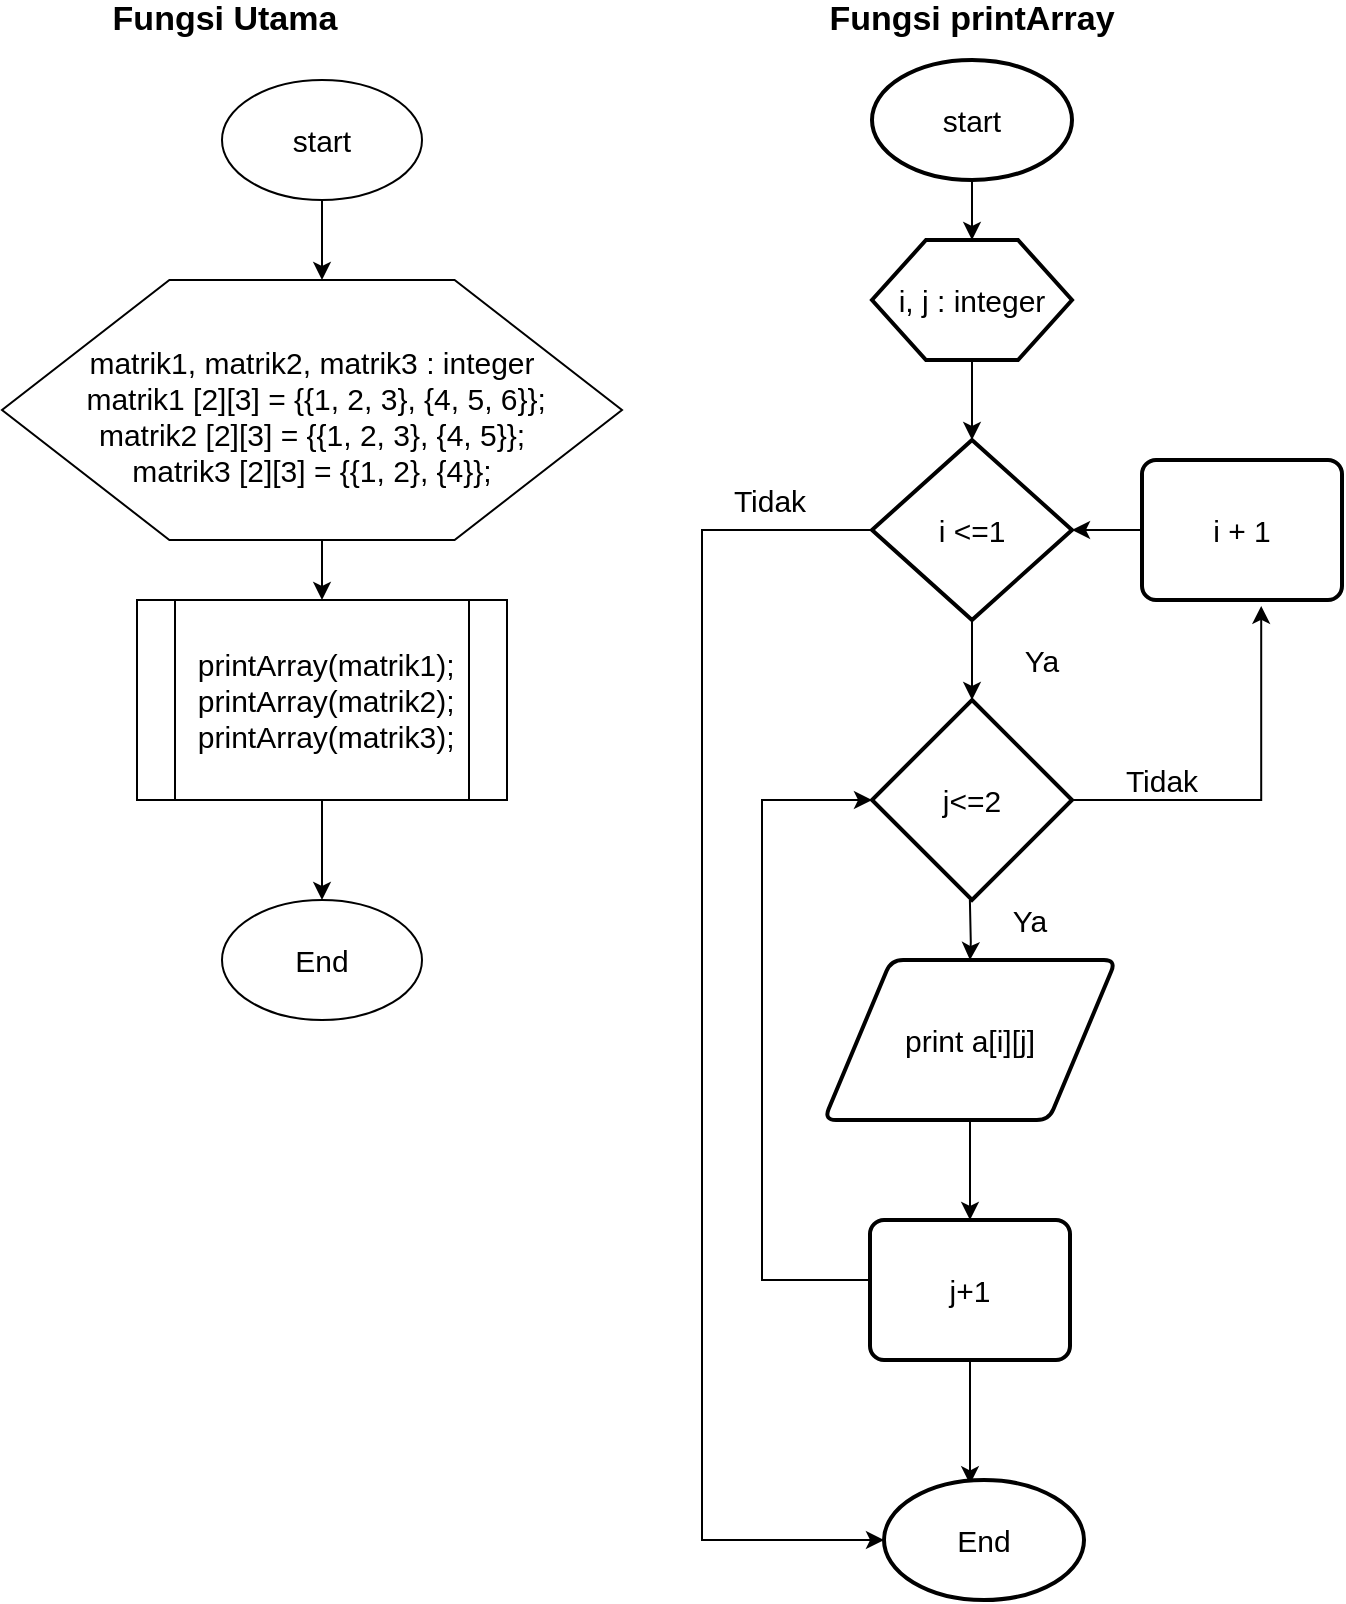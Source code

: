 <mxfile version="14.5.1" type="device" pages="4"><diagram id="C5RBs43oDa-KdzZeNtuy" name="modul 1.1"><mxGraphModel dx="1945" dy="1103" grid="1" gridSize="10" guides="1" tooltips="1" connect="1" arrows="1" fold="1" page="1" pageScale="1" pageWidth="827" pageHeight="1169" math="0" shadow="0"><root><mxCell id="WIyWlLk6GJQsqaUBKTNV-0"/><mxCell id="WIyWlLk6GJQsqaUBKTNV-1" parent="WIyWlLk6GJQsqaUBKTNV-0"/><mxCell id="1SwAjx3zp6UIAGBRpThL-0" value="" style="verticalLabelPosition=bottom;verticalAlign=top;html=1;shape=hexagon;perimeter=hexagonPerimeter2;arcSize=6;size=0.27;fontSize=15;" vertex="1" parent="WIyWlLk6GJQsqaUBKTNV-1"><mxGeometry y="160" width="310" height="130" as="geometry"/></mxCell><mxCell id="1SwAjx3zp6UIAGBRpThL-8" style="edgeStyle=orthogonalEdgeStyle;rounded=0;orthogonalLoop=1;jettySize=auto;html=1;entryX=0.5;entryY=0;entryDx=0;entryDy=0;fontSize=15;" edge="1" parent="WIyWlLk6GJQsqaUBKTNV-1" target="1SwAjx3zp6UIAGBRpThL-2"><mxGeometry relative="1" as="geometry"><mxPoint x="160" y="290" as="sourcePoint"/></mxGeometry></mxCell><mxCell id="1SwAjx3zp6UIAGBRpThL-9" style="edgeStyle=orthogonalEdgeStyle;rounded=0;orthogonalLoop=1;jettySize=auto;html=1;entryX=0.5;entryY=0;entryDx=0;entryDy=0;entryPerimeter=0;fontSize=15;" edge="1" parent="WIyWlLk6GJQsqaUBKTNV-1" source="1SwAjx3zp6UIAGBRpThL-2" target="1SwAjx3zp6UIAGBRpThL-5"><mxGeometry relative="1" as="geometry"/></mxCell><mxCell id="1SwAjx3zp6UIAGBRpThL-2" value="&lt;div style=&quot;font-size: 15px;&quot;&gt;&amp;nbsp;printArray(matrik1);&lt;/div&gt;&lt;div style=&quot;font-size: 15px;&quot;&gt;&amp;nbsp;printArray(matrik2);&lt;/div&gt;&lt;div style=&quot;font-size: 15px;&quot;&gt;&amp;nbsp;printArray(matrik3);&lt;/div&gt;" style="shape=process;whiteSpace=wrap;html=1;backgroundOutline=1;strokeWidth=1;fontSize=15;" vertex="1" parent="WIyWlLk6GJQsqaUBKTNV-1"><mxGeometry x="67.5" y="320" width="185" height="100" as="geometry"/></mxCell><mxCell id="1SwAjx3zp6UIAGBRpThL-7" style="edgeStyle=orthogonalEdgeStyle;rounded=0;orthogonalLoop=1;jettySize=auto;html=1;fontSize=15;" edge="1" parent="WIyWlLk6GJQsqaUBKTNV-1" source="1SwAjx3zp6UIAGBRpThL-4"><mxGeometry relative="1" as="geometry"><mxPoint x="160" y="160" as="targetPoint"/></mxGeometry></mxCell><mxCell id="1SwAjx3zp6UIAGBRpThL-4" value="start" style="strokeWidth=1;html=1;shape=mxgraph.flowchart.start_1;whiteSpace=wrap;fontSize=15;" vertex="1" parent="WIyWlLk6GJQsqaUBKTNV-1"><mxGeometry x="110" y="60" width="100" height="60" as="geometry"/></mxCell><mxCell id="1SwAjx3zp6UIAGBRpThL-5" value="End" style="strokeWidth=1;html=1;shape=mxgraph.flowchart.start_1;whiteSpace=wrap;fontSize=15;" vertex="1" parent="WIyWlLk6GJQsqaUBKTNV-1"><mxGeometry x="110" y="470" width="100" height="60" as="geometry"/></mxCell><mxCell id="1SwAjx3zp6UIAGBRpThL-6" value="Fungsi Utama" style="text;html=1;strokeColor=none;fillColor=none;align=center;verticalAlign=middle;whiteSpace=wrap;rounded=0;fontSize=17;fontStyle=1" vertex="1" parent="WIyWlLk6GJQsqaUBKTNV-1"><mxGeometry x="40" y="20" width="142.5" height="20" as="geometry"/></mxCell><mxCell id="1SwAjx3zp6UIAGBRpThL-10" value="Fungsi printArray" style="text;html=1;strokeColor=none;fillColor=none;align=center;verticalAlign=middle;whiteSpace=wrap;rounded=0;fontSize=17;fontStyle=1" vertex="1" parent="WIyWlLk6GJQsqaUBKTNV-1"><mxGeometry x="400" y="20" width="170" height="20" as="geometry"/></mxCell><mxCell id="1SwAjx3zp6UIAGBRpThL-24" style="edgeStyle=orthogonalEdgeStyle;rounded=0;orthogonalLoop=1;jettySize=auto;html=1;entryX=0.5;entryY=0;entryDx=0;entryDy=0;fontSize=15;" edge="1" parent="WIyWlLk6GJQsqaUBKTNV-1" source="1SwAjx3zp6UIAGBRpThL-11" target="1SwAjx3zp6UIAGBRpThL-12"><mxGeometry relative="1" as="geometry"/></mxCell><mxCell id="1SwAjx3zp6UIAGBRpThL-11" value="start" style="strokeWidth=2;html=1;shape=mxgraph.flowchart.start_1;whiteSpace=wrap;fontSize=15;" vertex="1" parent="WIyWlLk6GJQsqaUBKTNV-1"><mxGeometry x="435" y="50" width="100" height="60" as="geometry"/></mxCell><mxCell id="1SwAjx3zp6UIAGBRpThL-25" style="edgeStyle=orthogonalEdgeStyle;rounded=0;orthogonalLoop=1;jettySize=auto;html=1;entryX=0.5;entryY=0;entryDx=0;entryDy=0;entryPerimeter=0;fontSize=15;" edge="1" parent="WIyWlLk6GJQsqaUBKTNV-1" source="1SwAjx3zp6UIAGBRpThL-12" target="1SwAjx3zp6UIAGBRpThL-18"><mxGeometry relative="1" as="geometry"/></mxCell><mxCell id="1SwAjx3zp6UIAGBRpThL-12" value="" style="verticalLabelPosition=bottom;verticalAlign=top;html=1;shape=hexagon;perimeter=hexagonPerimeter2;arcSize=6;size=0.27;strokeWidth=2;fontSize=15;" vertex="1" parent="WIyWlLk6GJQsqaUBKTNV-1"><mxGeometry x="435" y="140" width="100" height="60" as="geometry"/></mxCell><mxCell id="1SwAjx3zp6UIAGBRpThL-13" value="&lt;span style=&quot;font-size: 15px;&quot;&gt;matrik1, matrik2, matrik3 : integer&lt;/span&gt;&lt;br style=&quot;font-size: 15px;&quot;&gt;&lt;div style=&quot;font-size: 15px;&quot;&gt;&amp;nbsp;matrik1 [2][3] = {{1, 2, 3}, {4, 5, 6}};&lt;/div&gt;&lt;div style=&quot;font-size: 15px;&quot;&gt;matrik2 [2][3] = {{1, 2, 3}, {4, 5}};&lt;/div&gt;&lt;div style=&quot;font-size: 15px;&quot;&gt;matrik3 [2][3] = {{1, 2}, {4}};&lt;/div&gt;" style="text;html=1;strokeColor=none;fillColor=none;align=center;verticalAlign=middle;whiteSpace=wrap;rounded=0;fontSize=15;" vertex="1" parent="WIyWlLk6GJQsqaUBKTNV-1"><mxGeometry x="25" y="218" width="260" height="20" as="geometry"/></mxCell><mxCell id="1SwAjx3zp6UIAGBRpThL-17" value="i, j : integer" style="text;html=1;strokeColor=none;fillColor=none;align=center;verticalAlign=middle;whiteSpace=wrap;rounded=0;fontSize=15;" vertex="1" parent="WIyWlLk6GJQsqaUBKTNV-1"><mxGeometry x="430" y="160" width="110" height="20" as="geometry"/></mxCell><mxCell id="1SwAjx3zp6UIAGBRpThL-26" style="edgeStyle=orthogonalEdgeStyle;rounded=0;orthogonalLoop=1;jettySize=auto;html=1;entryX=0.5;entryY=0;entryDx=0;entryDy=0;entryPerimeter=0;fontSize=15;" edge="1" parent="WIyWlLk6GJQsqaUBKTNV-1" source="1SwAjx3zp6UIAGBRpThL-18" target="1SwAjx3zp6UIAGBRpThL-19"><mxGeometry relative="1" as="geometry"/></mxCell><mxCell id="1SwAjx3zp6UIAGBRpThL-33" style="edgeStyle=orthogonalEdgeStyle;rounded=0;orthogonalLoop=1;jettySize=auto;html=1;entryX=0;entryY=0.5;entryDx=0;entryDy=0;entryPerimeter=0;fontSize=15;" edge="1" parent="WIyWlLk6GJQsqaUBKTNV-1" source="1SwAjx3zp6UIAGBRpThL-18" target="1SwAjx3zp6UIAGBRpThL-22"><mxGeometry relative="1" as="geometry"><Array as="points"><mxPoint x="350" y="285"/><mxPoint x="350" y="790"/></Array></mxGeometry></mxCell><mxCell id="1SwAjx3zp6UIAGBRpThL-18" value="i &amp;lt;=1" style="strokeWidth=2;html=1;shape=mxgraph.flowchart.decision;whiteSpace=wrap;fontSize=15;" vertex="1" parent="WIyWlLk6GJQsqaUBKTNV-1"><mxGeometry x="435" y="240" width="100" height="90" as="geometry"/></mxCell><mxCell id="1SwAjx3zp6UIAGBRpThL-27" style="edgeStyle=orthogonalEdgeStyle;rounded=0;orthogonalLoop=1;jettySize=auto;html=1;fontSize=15;" edge="1" parent="WIyWlLk6GJQsqaUBKTNV-1" target="1SwAjx3zp6UIAGBRpThL-20"><mxGeometry relative="1" as="geometry"><mxPoint x="483.941" y="470" as="sourcePoint"/></mxGeometry></mxCell><mxCell id="1SwAjx3zp6UIAGBRpThL-19" value="j&amp;lt;=2" style="strokeWidth=2;html=1;shape=mxgraph.flowchart.decision;whiteSpace=wrap;fontSize=15;" vertex="1" parent="WIyWlLk6GJQsqaUBKTNV-1"><mxGeometry x="435" y="370" width="100" height="100" as="geometry"/></mxCell><mxCell id="1SwAjx3zp6UIAGBRpThL-28" style="edgeStyle=orthogonalEdgeStyle;rounded=0;orthogonalLoop=1;jettySize=auto;html=1;entryX=0.5;entryY=0;entryDx=0;entryDy=0;fontSize=15;" edge="1" parent="WIyWlLk6GJQsqaUBKTNV-1" source="1SwAjx3zp6UIAGBRpThL-20" target="1SwAjx3zp6UIAGBRpThL-21"><mxGeometry relative="1" as="geometry"/></mxCell><mxCell id="1SwAjx3zp6UIAGBRpThL-31" style="edgeStyle=orthogonalEdgeStyle;rounded=0;orthogonalLoop=1;jettySize=auto;html=1;exitX=1;exitY=0.5;exitDx=0;exitDy=0;entryX=0.596;entryY=1.042;entryDx=0;entryDy=0;entryPerimeter=0;fontSize=15;exitPerimeter=0;" edge="1" parent="WIyWlLk6GJQsqaUBKTNV-1" source="1SwAjx3zp6UIAGBRpThL-19" target="1SwAjx3zp6UIAGBRpThL-23"><mxGeometry relative="1" as="geometry"/></mxCell><mxCell id="1SwAjx3zp6UIAGBRpThL-20" value="print a[i][j]" style="shape=parallelogram;html=1;strokeWidth=2;perimeter=parallelogramPerimeter;whiteSpace=wrap;rounded=1;arcSize=12;size=0.23;fontSize=15;" vertex="1" parent="WIyWlLk6GJQsqaUBKTNV-1"><mxGeometry x="411" y="500" width="146" height="80" as="geometry"/></mxCell><mxCell id="1SwAjx3zp6UIAGBRpThL-29" style="edgeStyle=orthogonalEdgeStyle;rounded=0;orthogonalLoop=1;jettySize=auto;html=1;entryX=0.43;entryY=0.036;entryDx=0;entryDy=0;entryPerimeter=0;fontSize=15;" edge="1" parent="WIyWlLk6GJQsqaUBKTNV-1" source="1SwAjx3zp6UIAGBRpThL-21" target="1SwAjx3zp6UIAGBRpThL-22"><mxGeometry relative="1" as="geometry"/></mxCell><mxCell id="1SwAjx3zp6UIAGBRpThL-30" style="edgeStyle=orthogonalEdgeStyle;rounded=0;orthogonalLoop=1;jettySize=auto;html=1;fontSize=15;" edge="1" parent="WIyWlLk6GJQsqaUBKTNV-1" source="1SwAjx3zp6UIAGBRpThL-21"><mxGeometry relative="1" as="geometry"><mxPoint x="435" y="420" as="targetPoint"/><Array as="points"><mxPoint x="380" y="660"/><mxPoint x="380" y="420"/><mxPoint x="435" y="420"/></Array></mxGeometry></mxCell><mxCell id="1SwAjx3zp6UIAGBRpThL-21" value="j+1" style="rounded=1;whiteSpace=wrap;html=1;absoluteArcSize=1;arcSize=14;strokeWidth=2;fontSize=15;" vertex="1" parent="WIyWlLk6GJQsqaUBKTNV-1"><mxGeometry x="434" y="630" width="100" height="70" as="geometry"/></mxCell><mxCell id="1SwAjx3zp6UIAGBRpThL-22" value="End" style="strokeWidth=2;html=1;shape=mxgraph.flowchart.start_1;whiteSpace=wrap;fontSize=15;" vertex="1" parent="WIyWlLk6GJQsqaUBKTNV-1"><mxGeometry x="441" y="760" width="100" height="60" as="geometry"/></mxCell><mxCell id="1SwAjx3zp6UIAGBRpThL-34" style="edgeStyle=orthogonalEdgeStyle;rounded=0;orthogonalLoop=1;jettySize=auto;html=1;entryX=1;entryY=0.5;entryDx=0;entryDy=0;entryPerimeter=0;fontSize=15;" edge="1" parent="WIyWlLk6GJQsqaUBKTNV-1" source="1SwAjx3zp6UIAGBRpThL-23" target="1SwAjx3zp6UIAGBRpThL-18"><mxGeometry relative="1" as="geometry"/></mxCell><mxCell id="1SwAjx3zp6UIAGBRpThL-23" value="i + 1" style="rounded=1;whiteSpace=wrap;html=1;absoluteArcSize=1;arcSize=14;strokeWidth=2;fontSize=15;" vertex="1" parent="WIyWlLk6GJQsqaUBKTNV-1"><mxGeometry x="570" y="250" width="100" height="70" as="geometry"/></mxCell><mxCell id="1SwAjx3zp6UIAGBRpThL-35" style="edgeStyle=orthogonalEdgeStyle;rounded=0;orthogonalLoop=1;jettySize=auto;html=1;exitX=0.5;exitY=1;exitDx=0;exitDy=0;fontSize=15;" edge="1" parent="WIyWlLk6GJQsqaUBKTNV-1" source="1SwAjx3zp6UIAGBRpThL-17" target="1SwAjx3zp6UIAGBRpThL-17"><mxGeometry relative="1" as="geometry"/></mxCell><mxCell id="1SwAjx3zp6UIAGBRpThL-36" value="Ya" style="text;html=1;strokeColor=none;fillColor=none;align=center;verticalAlign=middle;whiteSpace=wrap;rounded=0;fontSize=15;" vertex="1" parent="WIyWlLk6GJQsqaUBKTNV-1"><mxGeometry x="500" y="340" width="40" height="20" as="geometry"/></mxCell><mxCell id="1SwAjx3zp6UIAGBRpThL-37" value="Tidak" style="text;html=1;strokeColor=none;fillColor=none;align=center;verticalAlign=middle;whiteSpace=wrap;rounded=0;fontSize=15;" vertex="1" parent="WIyWlLk6GJQsqaUBKTNV-1"><mxGeometry x="364" y="260" width="40" height="20" as="geometry"/></mxCell><mxCell id="1SwAjx3zp6UIAGBRpThL-39" value="Ya" style="text;html=1;strokeColor=none;fillColor=none;align=center;verticalAlign=middle;whiteSpace=wrap;rounded=0;fontSize=15;" vertex="1" parent="WIyWlLk6GJQsqaUBKTNV-1"><mxGeometry x="494" y="470" width="40" height="20" as="geometry"/></mxCell><mxCell id="1SwAjx3zp6UIAGBRpThL-40" value="Tidak" style="text;html=1;strokeColor=none;fillColor=none;align=center;verticalAlign=middle;whiteSpace=wrap;rounded=0;fontSize=15;" vertex="1" parent="WIyWlLk6GJQsqaUBKTNV-1"><mxGeometry x="560" y="400" width="40" height="20" as="geometry"/></mxCell></root></mxGraphModel></diagram><diagram id="3kfv2TJhuPlRAdvbzwme" name="modul 1.2"><mxGraphModel dx="1297" dy="735" grid="1" gridSize="10" guides="1" tooltips="1" connect="1" arrows="1" fold="1" page="1" pageScale="1" pageWidth="850" pageHeight="1100" math="0" shadow="0"><root><mxCell id="K3sG9hffWIMSZ7ylj4QU-0"/><mxCell id="K3sG9hffWIMSZ7ylj4QU-1" parent="K3sG9hffWIMSZ7ylj4QU-0"/><mxCell id="F-HJjf-eLSzRl-7UWK7T-1" style="edgeStyle=orthogonalEdgeStyle;rounded=0;orthogonalLoop=1;jettySize=auto;html=1;entryX=0.5;entryY=0;entryDx=0;entryDy=0;fontSize=15;" edge="1" parent="K3sG9hffWIMSZ7ylj4QU-1" source="F-HJjf-eLSzRl-7UWK7T-2" target="F-HJjf-eLSzRl-7UWK7T-3"><mxGeometry relative="1" as="geometry"/></mxCell><mxCell id="F-HJjf-eLSzRl-7UWK7T-2" value="start" style="strokeWidth=2;html=1;shape=mxgraph.flowchart.start_1;whiteSpace=wrap;fontSize=15;" vertex="1" parent="K3sG9hffWIMSZ7ylj4QU-1"><mxGeometry x="207.5" y="90" width="100" height="60" as="geometry"/></mxCell><mxCell id="d5KaQaxrF6TXFgx_lFyg-3" style="edgeStyle=orthogonalEdgeStyle;curved=0;rounded=1;sketch=0;orthogonalLoop=1;jettySize=auto;html=1;entryX=0.5;entryY=0;entryDx=0;entryDy=0;entryPerimeter=0;fontSize=15;" edge="1" parent="K3sG9hffWIMSZ7ylj4QU-1" source="F-HJjf-eLSzRl-7UWK7T-3" target="d5KaQaxrF6TXFgx_lFyg-0"><mxGeometry relative="1" as="geometry"/></mxCell><mxCell id="F-HJjf-eLSzRl-7UWK7T-3" value="" style="verticalLabelPosition=bottom;verticalAlign=top;html=1;shape=hexagon;perimeter=hexagonPerimeter2;arcSize=6;size=0.27;strokeWidth=2;fontSize=15;" vertex="1" parent="K3sG9hffWIMSZ7ylj4QU-1"><mxGeometry x="160" y="190" width="195" height="100" as="geometry"/></mxCell><mxCell id="F-HJjf-eLSzRl-7UWK7T-4" value="baris, kolom: integer&lt;br&gt;matriks[3][4] : integer&amp;nbsp;" style="text;html=1;strokeColor=none;fillColor=none;align=center;verticalAlign=middle;whiteSpace=wrap;rounded=0;fontSize=15;" vertex="1" parent="K3sG9hffWIMSZ7ylj4QU-1"><mxGeometry x="160" y="215" width="200" height="50" as="geometry"/></mxCell><mxCell id="F-HJjf-eLSzRl-7UWK7T-5" style="edgeStyle=orthogonalEdgeStyle;rounded=0;orthogonalLoop=1;jettySize=auto;html=1;exitX=0.5;exitY=1;exitDx=0;exitDy=0;fontSize=15;" edge="1" parent="K3sG9hffWIMSZ7ylj4QU-1" source="F-HJjf-eLSzRl-7UWK7T-4" target="F-HJjf-eLSzRl-7UWK7T-4"><mxGeometry relative="1" as="geometry"/></mxCell><mxCell id="MqMG5zhxUbxWjmo76dwI-0" style="edgeStyle=orthogonalEdgeStyle;rounded=0;orthogonalLoop=1;jettySize=auto;html=1;entryX=0.5;entryY=0;entryDx=0;entryDy=0;entryPerimeter=0;fontSize=15;" edge="1" parent="K3sG9hffWIMSZ7ylj4QU-1" target="MqMG5zhxUbxWjmo76dwI-3"><mxGeometry relative="1" as="geometry"><mxPoint x="258" y="420" as="sourcePoint"/></mxGeometry></mxCell><mxCell id="MqMG5zhxUbxWjmo76dwI-2" style="edgeStyle=orthogonalEdgeStyle;rounded=0;orthogonalLoop=1;jettySize=auto;html=1;fontSize=15;" edge="1" parent="K3sG9hffWIMSZ7ylj4QU-1" target="MqMG5zhxUbxWjmo76dwI-6"><mxGeometry relative="1" as="geometry"><mxPoint x="256.941" y="560" as="sourcePoint"/></mxGeometry></mxCell><mxCell id="MqMG5zhxUbxWjmo76dwI-3" value="kolom&amp;lt;2" style="strokeWidth=2;html=1;shape=mxgraph.flowchart.decision;whiteSpace=wrap;fontSize=15;" vertex="1" parent="K3sG9hffWIMSZ7ylj4QU-1"><mxGeometry x="208" y="460" width="100" height="100" as="geometry"/></mxCell><mxCell id="MqMG5zhxUbxWjmo76dwI-5" style="edgeStyle=orthogonalEdgeStyle;rounded=0;orthogonalLoop=1;jettySize=auto;html=1;exitX=1;exitY=0.5;exitDx=0;exitDy=0;entryX=0.596;entryY=1.042;entryDx=0;entryDy=0;entryPerimeter=0;fontSize=15;exitPerimeter=0;" edge="1" parent="K3sG9hffWIMSZ7ylj4QU-1" source="MqMG5zhxUbxWjmo76dwI-3" target="MqMG5zhxUbxWjmo76dwI-12"><mxGeometry relative="1" as="geometry"/></mxCell><mxCell id="d5KaQaxrF6TXFgx_lFyg-4" style="edgeStyle=orthogonalEdgeStyle;curved=0;rounded=1;sketch=0;orthogonalLoop=1;jettySize=auto;html=1;entryX=0.5;entryY=0;entryDx=0;entryDy=0;fontSize=15;" edge="1" parent="K3sG9hffWIMSZ7ylj4QU-1" source="MqMG5zhxUbxWjmo76dwI-6" target="MqMG5zhxUbxWjmo76dwI-9"><mxGeometry relative="1" as="geometry"/></mxCell><mxCell id="MqMG5zhxUbxWjmo76dwI-6" value="input&amp;nbsp;&lt;br&gt;matriks[baris][kolom]" style="shape=parallelogram;html=1;strokeWidth=2;perimeter=parallelogramPerimeter;whiteSpace=wrap;rounded=1;arcSize=12;size=0.23;fontSize=15;" vertex="1" parent="K3sG9hffWIMSZ7ylj4QU-1"><mxGeometry x="143.5" y="590" width="229.5" height="80" as="geometry"/></mxCell><mxCell id="MqMG5zhxUbxWjmo76dwI-8" style="edgeStyle=orthogonalEdgeStyle;rounded=0;orthogonalLoop=1;jettySize=auto;html=1;fontSize=15;exitX=0;exitY=0.5;exitDx=0;exitDy=0;" edge="1" parent="K3sG9hffWIMSZ7ylj4QU-1" source="MqMG5zhxUbxWjmo76dwI-9"><mxGeometry relative="1" as="geometry"><mxPoint x="208" y="510" as="targetPoint"/><Array as="points"><mxPoint x="103" y="755"/><mxPoint x="103" y="510"/></Array><mxPoint x="207" y="750" as="sourcePoint"/></mxGeometry></mxCell><mxCell id="MqMG5zhxUbxWjmo76dwI-9" value="kolom +1" style="rounded=1;whiteSpace=wrap;html=1;absoluteArcSize=1;arcSize=14;strokeWidth=2;fontSize=15;" vertex="1" parent="K3sG9hffWIMSZ7ylj4QU-1"><mxGeometry x="209" y="720" width="100" height="70" as="geometry"/></mxCell><mxCell id="MqMG5zhxUbxWjmo76dwI-11" style="edgeStyle=orthogonalEdgeStyle;rounded=0;orthogonalLoop=1;jettySize=auto;html=1;entryX=1;entryY=0.5;entryDx=0;entryDy=0;entryPerimeter=0;fontSize=15;" edge="1" parent="K3sG9hffWIMSZ7ylj4QU-1" source="MqMG5zhxUbxWjmo76dwI-12"><mxGeometry relative="1" as="geometry"><mxPoint x="308" y="375" as="targetPoint"/></mxGeometry></mxCell><mxCell id="MqMG5zhxUbxWjmo76dwI-12" value="baris + 1" style="rounded=1;whiteSpace=wrap;html=1;absoluteArcSize=1;arcSize=14;strokeWidth=2;fontSize=15;" vertex="1" parent="K3sG9hffWIMSZ7ylj4QU-1"><mxGeometry x="343" y="340" width="100" height="70" as="geometry"/></mxCell><mxCell id="MqMG5zhxUbxWjmo76dwI-13" value="Ya" style="text;html=1;strokeColor=none;fillColor=none;align=center;verticalAlign=middle;whiteSpace=wrap;rounded=0;fontSize=15;" vertex="1" parent="K3sG9hffWIMSZ7ylj4QU-1"><mxGeometry x="273" y="430" width="40" height="20" as="geometry"/></mxCell><mxCell id="MqMG5zhxUbxWjmo76dwI-15" value="Ya" style="text;html=1;strokeColor=none;fillColor=none;align=center;verticalAlign=middle;whiteSpace=wrap;rounded=0;fontSize=15;" vertex="1" parent="K3sG9hffWIMSZ7ylj4QU-1"><mxGeometry x="267" y="560" width="40" height="20" as="geometry"/></mxCell><mxCell id="MqMG5zhxUbxWjmo76dwI-16" value="Tidak" style="text;html=1;strokeColor=none;fillColor=none;align=center;verticalAlign=middle;whiteSpace=wrap;rounded=0;fontSize=15;" vertex="1" parent="K3sG9hffWIMSZ7ylj4QU-1"><mxGeometry x="333" y="490" width="40" height="20" as="geometry"/></mxCell><mxCell id="d5KaQaxrF6TXFgx_lFyg-21" style="edgeStyle=orthogonalEdgeStyle;curved=0;rounded=1;sketch=0;orthogonalLoop=1;jettySize=auto;html=1;fontSize=15;" edge="1" parent="K3sG9hffWIMSZ7ylj4QU-1" source="d5KaQaxrF6TXFgx_lFyg-0" target="d5KaQaxrF6TXFgx_lFyg-22"><mxGeometry relative="1" as="geometry"><mxPoint x="50" y="840" as="targetPoint"/></mxGeometry></mxCell><mxCell id="d5KaQaxrF6TXFgx_lFyg-0" value="baris &amp;lt; 3" style="strokeWidth=2;html=1;shape=mxgraph.flowchart.decision;whiteSpace=wrap;fontSize=15;" vertex="1" parent="K3sG9hffWIMSZ7ylj4QU-1"><mxGeometry x="207" y="330" width="100" height="90" as="geometry"/></mxCell><mxCell id="d5KaQaxrF6TXFgx_lFyg-5" style="edgeStyle=orthogonalEdgeStyle;rounded=0;orthogonalLoop=1;jettySize=auto;html=1;entryX=0.5;entryY=0;entryDx=0;entryDy=0;entryPerimeter=0;fontSize=15;" edge="1" parent="K3sG9hffWIMSZ7ylj4QU-1" target="d5KaQaxrF6TXFgx_lFyg-7"><mxGeometry relative="1" as="geometry"><mxPoint x="645" y="320" as="sourcePoint"/></mxGeometry></mxCell><mxCell id="d5KaQaxrF6TXFgx_lFyg-6" style="edgeStyle=orthogonalEdgeStyle;rounded=0;orthogonalLoop=1;jettySize=auto;html=1;fontSize=15;" edge="1" parent="K3sG9hffWIMSZ7ylj4QU-1" target="d5KaQaxrF6TXFgx_lFyg-10"><mxGeometry relative="1" as="geometry"><mxPoint x="643.941" y="460" as="sourcePoint"/></mxGeometry></mxCell><mxCell id="d5KaQaxrF6TXFgx_lFyg-7" value="kolom&amp;lt;2" style="strokeWidth=2;html=1;shape=mxgraph.flowchart.decision;whiteSpace=wrap;fontSize=15;" vertex="1" parent="K3sG9hffWIMSZ7ylj4QU-1"><mxGeometry x="595" y="360" width="100" height="100" as="geometry"/></mxCell><mxCell id="d5KaQaxrF6TXFgx_lFyg-8" style="edgeStyle=orthogonalEdgeStyle;rounded=0;orthogonalLoop=1;jettySize=auto;html=1;exitX=1;exitY=0.5;exitDx=0;exitDy=0;entryX=0.596;entryY=1.042;entryDx=0;entryDy=0;entryPerimeter=0;fontSize=15;exitPerimeter=0;" edge="1" parent="K3sG9hffWIMSZ7ylj4QU-1" source="d5KaQaxrF6TXFgx_lFyg-7" target="d5KaQaxrF6TXFgx_lFyg-14"><mxGeometry relative="1" as="geometry"/></mxCell><mxCell id="d5KaQaxrF6TXFgx_lFyg-9" style="edgeStyle=orthogonalEdgeStyle;curved=0;rounded=1;sketch=0;orthogonalLoop=1;jettySize=auto;html=1;entryX=0.5;entryY=0;entryDx=0;entryDy=0;fontSize=15;" edge="1" parent="K3sG9hffWIMSZ7ylj4QU-1" source="d5KaQaxrF6TXFgx_lFyg-10" target="d5KaQaxrF6TXFgx_lFyg-12"><mxGeometry relative="1" as="geometry"/></mxCell><mxCell id="d5KaQaxrF6TXFgx_lFyg-10" value="cetak&amp;nbsp;&lt;br&gt;matriks[baris][kolom]" style="shape=parallelogram;html=1;strokeWidth=2;perimeter=parallelogramPerimeter;whiteSpace=wrap;rounded=1;arcSize=12;size=0.23;fontSize=15;" vertex="1" parent="K3sG9hffWIMSZ7ylj4QU-1"><mxGeometry x="530.5" y="490" width="229.5" height="80" as="geometry"/></mxCell><mxCell id="d5KaQaxrF6TXFgx_lFyg-11" style="edgeStyle=orthogonalEdgeStyle;rounded=0;orthogonalLoop=1;jettySize=auto;html=1;fontSize=15;exitX=0;exitY=0.5;exitDx=0;exitDy=0;" edge="1" parent="K3sG9hffWIMSZ7ylj4QU-1" source="d5KaQaxrF6TXFgx_lFyg-12"><mxGeometry relative="1" as="geometry"><mxPoint x="595" y="410" as="targetPoint"/><Array as="points"><mxPoint x="490" y="655"/><mxPoint x="490" y="410"/></Array><mxPoint x="594" y="650" as="sourcePoint"/></mxGeometry></mxCell><mxCell id="d5KaQaxrF6TXFgx_lFyg-12" value="kolom +1" style="rounded=1;whiteSpace=wrap;html=1;absoluteArcSize=1;arcSize=14;strokeWidth=2;fontSize=15;" vertex="1" parent="K3sG9hffWIMSZ7ylj4QU-1"><mxGeometry x="596" y="620" width="100" height="70" as="geometry"/></mxCell><mxCell id="d5KaQaxrF6TXFgx_lFyg-13" style="edgeStyle=orthogonalEdgeStyle;rounded=0;orthogonalLoop=1;jettySize=auto;html=1;entryX=1;entryY=0.5;entryDx=0;entryDy=0;entryPerimeter=0;fontSize=15;" edge="1" parent="K3sG9hffWIMSZ7ylj4QU-1" source="d5KaQaxrF6TXFgx_lFyg-14"><mxGeometry relative="1" as="geometry"><mxPoint x="695" y="275" as="targetPoint"/></mxGeometry></mxCell><mxCell id="d5KaQaxrF6TXFgx_lFyg-14" value="baris + 1" style="rounded=1;whiteSpace=wrap;html=1;absoluteArcSize=1;arcSize=14;strokeWidth=2;fontSize=15;" vertex="1" parent="K3sG9hffWIMSZ7ylj4QU-1"><mxGeometry x="730" y="240" width="100" height="70" as="geometry"/></mxCell><mxCell id="d5KaQaxrF6TXFgx_lFyg-15" value="Ya" style="text;html=1;strokeColor=none;fillColor=none;align=center;verticalAlign=middle;whiteSpace=wrap;rounded=0;fontSize=15;" vertex="1" parent="K3sG9hffWIMSZ7ylj4QU-1"><mxGeometry x="660" y="330" width="40" height="20" as="geometry"/></mxCell><mxCell id="d5KaQaxrF6TXFgx_lFyg-16" value="Ya" style="text;html=1;strokeColor=none;fillColor=none;align=center;verticalAlign=middle;whiteSpace=wrap;rounded=0;fontSize=15;" vertex="1" parent="K3sG9hffWIMSZ7ylj4QU-1"><mxGeometry x="654" y="460" width="40" height="20" as="geometry"/></mxCell><mxCell id="d5KaQaxrF6TXFgx_lFyg-17" value="Tidak" style="text;html=1;strokeColor=none;fillColor=none;align=center;verticalAlign=middle;whiteSpace=wrap;rounded=0;fontSize=15;" vertex="1" parent="K3sG9hffWIMSZ7ylj4QU-1"><mxGeometry x="720" y="390" width="40" height="20" as="geometry"/></mxCell><mxCell id="d5KaQaxrF6TXFgx_lFyg-20" style="edgeStyle=orthogonalEdgeStyle;curved=0;rounded=1;sketch=0;orthogonalLoop=1;jettySize=auto;html=1;entryX=0;entryY=0.5;entryDx=0;entryDy=0;entryPerimeter=0;fontSize=15;" edge="1" parent="K3sG9hffWIMSZ7ylj4QU-1" source="d5KaQaxrF6TXFgx_lFyg-18" target="d5KaQaxrF6TXFgx_lFyg-19"><mxGeometry relative="1" as="geometry"><Array as="points"><mxPoint x="460" y="275"/><mxPoint x="460" y="790"/></Array></mxGeometry></mxCell><mxCell id="d5KaQaxrF6TXFgx_lFyg-18" value="baris &amp;lt; 3" style="strokeWidth=2;html=1;shape=mxgraph.flowchart.decision;whiteSpace=wrap;fontSize=15;" vertex="1" parent="K3sG9hffWIMSZ7ylj4QU-1"><mxGeometry x="594" y="230" width="100" height="90" as="geometry"/></mxCell><mxCell id="d5KaQaxrF6TXFgx_lFyg-19" value="end" style="strokeWidth=2;html=1;shape=mxgraph.flowchart.start_1;whiteSpace=wrap;rounded=0;sketch=0;fontSize=15;" vertex="1" parent="K3sG9hffWIMSZ7ylj4QU-1"><mxGeometry x="594" y="760" width="100" height="60" as="geometry"/></mxCell><mxCell id="d5KaQaxrF6TXFgx_lFyg-22" value="" style="verticalLabelPosition=bottom;verticalAlign=top;html=1;shape=mxgraph.flowchart.on-page_reference;" vertex="1" parent="K3sG9hffWIMSZ7ylj4QU-1"><mxGeometry x="20" y="790" width="40" height="40" as="geometry"/></mxCell><mxCell id="d5KaQaxrF6TXFgx_lFyg-23" value="A" style="text;html=1;strokeColor=none;fillColor=none;align=center;verticalAlign=middle;whiteSpace=wrap;rounded=0;sketch=0;fontSize=15;" vertex="1" parent="K3sG9hffWIMSZ7ylj4QU-1"><mxGeometry x="20" y="800" width="40" height="20" as="geometry"/></mxCell><mxCell id="d5KaQaxrF6TXFgx_lFyg-24" value="" style="verticalLabelPosition=bottom;verticalAlign=top;html=1;shape=mxgraph.flowchart.on-page_reference;rounded=0;sketch=0;fontSize=15;" vertex="1" parent="K3sG9hffWIMSZ7ylj4QU-1"><mxGeometry x="624" y="130" width="40" height="40" as="geometry"/></mxCell><mxCell id="d5KaQaxrF6TXFgx_lFyg-26" style="edgeStyle=orthogonalEdgeStyle;curved=0;rounded=1;sketch=0;orthogonalLoop=1;jettySize=auto;html=1;entryX=0.5;entryY=0;entryDx=0;entryDy=0;entryPerimeter=0;fontSize=15;exitX=0.5;exitY=1;exitDx=0;exitDy=0;exitPerimeter=0;" edge="1" parent="K3sG9hffWIMSZ7ylj4QU-1" source="d5KaQaxrF6TXFgx_lFyg-24" target="d5KaQaxrF6TXFgx_lFyg-18"><mxGeometry relative="1" as="geometry"><mxPoint x="644" y="180" as="sourcePoint"/></mxGeometry></mxCell><mxCell id="d5KaQaxrF6TXFgx_lFyg-25" value="A" style="text;html=1;strokeColor=none;fillColor=none;align=center;verticalAlign=middle;whiteSpace=wrap;rounded=0;sketch=0;fontSize=15;" vertex="1" parent="K3sG9hffWIMSZ7ylj4QU-1"><mxGeometry x="624" y="140" width="40" height="20" as="geometry"/></mxCell><mxCell id="d5KaQaxrF6TXFgx_lFyg-27" value="Tidak" style="text;html=1;strokeColor=none;fillColor=none;align=center;verticalAlign=middle;whiteSpace=wrap;rounded=0;fontSize=15;" vertex="1" parent="K3sG9hffWIMSZ7ylj4QU-1"><mxGeometry x="103.5" y="350" width="40" height="20" as="geometry"/></mxCell><mxCell id="d5KaQaxrF6TXFgx_lFyg-28" value="Tidak" style="text;html=1;strokeColor=none;fillColor=none;align=center;verticalAlign=middle;whiteSpace=wrap;rounded=0;fontSize=15;" vertex="1" parent="K3sG9hffWIMSZ7ylj4QU-1"><mxGeometry x="510" y="250" width="40" height="20" as="geometry"/></mxCell></root></mxGraphModel></diagram><diagram id="Or3N18f8cH8A_UYx04UR" name="modul 1.3"><mxGraphModel dx="2593" dy="1470" grid="1" gridSize="10" guides="1" tooltips="1" connect="1" arrows="1" fold="1" page="1" pageScale="1" pageWidth="850" pageHeight="1100" math="0" shadow="0"><root><mxCell id="bEgnDmNjvcEOrzQlkMX4-0"/><mxCell id="bEgnDmNjvcEOrzQlkMX4-1" parent="bEgnDmNjvcEOrzQlkMX4-0"/><mxCell id="JC7hnxQGSpXudenjtm8F-0" style="edgeStyle=orthogonalEdgeStyle;rounded=0;orthogonalLoop=1;jettySize=auto;html=1;entryX=0.5;entryY=0;entryDx=0;entryDy=0;fontSize=15;" edge="1" parent="bEgnDmNjvcEOrzQlkMX4-1" source="JC7hnxQGSpXudenjtm8F-1" target="JC7hnxQGSpXudenjtm8F-2"><mxGeometry relative="1" as="geometry"/></mxCell><mxCell id="JC7hnxQGSpXudenjtm8F-1" value="start" style="strokeWidth=2;html=1;shape=mxgraph.flowchart.start_1;whiteSpace=wrap;fontSize=15;" vertex="1" parent="bEgnDmNjvcEOrzQlkMX4-1"><mxGeometry x="199.25" y="30" width="100" height="60" as="geometry"/></mxCell><mxCell id="pwQ6z1uYheMQvm-oollL-18" style="edgeStyle=orthogonalEdgeStyle;curved=0;rounded=1;sketch=0;orthogonalLoop=1;jettySize=auto;html=1;entryX=0.5;entryY=0;entryDx=0;entryDy=0;entryPerimeter=0;fontSize=15;" edge="1" parent="bEgnDmNjvcEOrzQlkMX4-1" source="JC7hnxQGSpXudenjtm8F-2" target="pwQ6z1uYheMQvm-oollL-14"><mxGeometry relative="1" as="geometry"/></mxCell><mxCell id="JC7hnxQGSpXudenjtm8F-2" value="" style="verticalLabelPosition=bottom;verticalAlign=top;html=1;shape=hexagon;perimeter=hexagonPerimeter2;arcSize=6;size=0.27;strokeWidth=2;fontSize=15;" vertex="1" parent="bEgnDmNjvcEOrzQlkMX4-1"><mxGeometry x="131.75" y="119.74" width="234.5" height="120.26" as="geometry"/></mxCell><mxCell id="JC7hnxQGSpXudenjtm8F-3" value="i, j : integer&lt;br&gt;A[3][4], B[3][4], X[3][4], Y[3][4], C[3][4]: integer&amp;nbsp;" style="text;html=1;strokeColor=none;fillColor=none;align=center;verticalAlign=middle;whiteSpace=wrap;rounded=0;fontSize=15;" vertex="1" parent="bEgnDmNjvcEOrzQlkMX4-1"><mxGeometry x="151.75" y="155" width="200" height="50" as="geometry"/></mxCell><mxCell id="JC7hnxQGSpXudenjtm8F-4" style="edgeStyle=orthogonalEdgeStyle;rounded=0;orthogonalLoop=1;jettySize=auto;html=1;exitX=0.5;exitY=1;exitDx=0;exitDy=0;fontSize=15;" edge="1" parent="bEgnDmNjvcEOrzQlkMX4-1" source="JC7hnxQGSpXudenjtm8F-3" target="JC7hnxQGSpXudenjtm8F-3"><mxGeometry relative="1" as="geometry"/></mxCell><mxCell id="pwQ6z1uYheMQvm-oollL-0" style="edgeStyle=orthogonalEdgeStyle;rounded=0;orthogonalLoop=1;jettySize=auto;html=1;entryX=0.5;entryY=0;entryDx=0;entryDy=0;entryPerimeter=0;fontSize=15;" edge="1" parent="bEgnDmNjvcEOrzQlkMX4-1" target="pwQ6z1uYheMQvm-oollL-2"><mxGeometry relative="1" as="geometry"><mxPoint x="249" y="380" as="sourcePoint"/></mxGeometry></mxCell><mxCell id="pwQ6z1uYheMQvm-oollL-1" style="edgeStyle=orthogonalEdgeStyle;rounded=0;orthogonalLoop=1;jettySize=auto;html=1;fontSize=15;" edge="1" parent="bEgnDmNjvcEOrzQlkMX4-1" target="pwQ6z1uYheMQvm-oollL-5"><mxGeometry relative="1" as="geometry"><mxPoint x="247.941" y="520" as="sourcePoint"/></mxGeometry></mxCell><mxCell id="pwQ6z1uYheMQvm-oollL-2" value="j &amp;lt; 4" style="strokeWidth=2;html=1;shape=mxgraph.flowchart.decision;whiteSpace=wrap;fontSize=15;" vertex="1" parent="bEgnDmNjvcEOrzQlkMX4-1"><mxGeometry x="199" y="420" width="100" height="100" as="geometry"/></mxCell><mxCell id="pwQ6z1uYheMQvm-oollL-3" style="edgeStyle=orthogonalEdgeStyle;rounded=0;orthogonalLoop=1;jettySize=auto;html=1;exitX=1;exitY=0.5;exitDx=0;exitDy=0;entryX=0.596;entryY=1.042;entryDx=0;entryDy=0;entryPerimeter=0;fontSize=15;exitPerimeter=0;" edge="1" parent="bEgnDmNjvcEOrzQlkMX4-1" source="pwQ6z1uYheMQvm-oollL-2" target="pwQ6z1uYheMQvm-oollL-9"><mxGeometry relative="1" as="geometry"/></mxCell><mxCell id="pwQ6z1uYheMQvm-oollL-4" style="edgeStyle=orthogonalEdgeStyle;curved=0;rounded=1;sketch=0;orthogonalLoop=1;jettySize=auto;html=1;entryX=0.5;entryY=0;entryDx=0;entryDy=0;fontSize=15;" edge="1" parent="bEgnDmNjvcEOrzQlkMX4-1" source="pwQ6z1uYheMQvm-oollL-5" target="pwQ6z1uYheMQvm-oollL-7"><mxGeometry relative="1" as="geometry"/></mxCell><mxCell id="pwQ6z1uYheMQvm-oollL-5" value="input&amp;nbsp;&lt;br&gt;A[i][j]" style="shape=parallelogram;html=1;strokeWidth=2;perimeter=parallelogramPerimeter;whiteSpace=wrap;rounded=1;arcSize=12;size=0.23;fontSize=15;" vertex="1" parent="bEgnDmNjvcEOrzQlkMX4-1"><mxGeometry x="134.5" y="550" width="229.5" height="80" as="geometry"/></mxCell><mxCell id="pwQ6z1uYheMQvm-oollL-6" style="edgeStyle=orthogonalEdgeStyle;rounded=0;orthogonalLoop=1;jettySize=auto;html=1;fontSize=15;exitX=0;exitY=0.5;exitDx=0;exitDy=0;" edge="1" parent="bEgnDmNjvcEOrzQlkMX4-1" source="pwQ6z1uYheMQvm-oollL-7"><mxGeometry relative="1" as="geometry"><mxPoint x="199" y="470" as="targetPoint"/><Array as="points"><mxPoint x="94" y="715"/><mxPoint x="94" y="470"/></Array><mxPoint x="198" y="710" as="sourcePoint"/></mxGeometry></mxCell><mxCell id="pwQ6z1uYheMQvm-oollL-7" value="j +1" style="rounded=1;whiteSpace=wrap;html=1;absoluteArcSize=1;arcSize=14;strokeWidth=2;fontSize=15;" vertex="1" parent="bEgnDmNjvcEOrzQlkMX4-1"><mxGeometry x="200" y="680" width="100" height="70" as="geometry"/></mxCell><mxCell id="pwQ6z1uYheMQvm-oollL-8" style="edgeStyle=orthogonalEdgeStyle;rounded=0;orthogonalLoop=1;jettySize=auto;html=1;entryX=1;entryY=0.5;entryDx=0;entryDy=0;entryPerimeter=0;fontSize=15;" edge="1" parent="bEgnDmNjvcEOrzQlkMX4-1" source="pwQ6z1uYheMQvm-oollL-9"><mxGeometry relative="1" as="geometry"><mxPoint x="299" y="335" as="targetPoint"/></mxGeometry></mxCell><mxCell id="pwQ6z1uYheMQvm-oollL-9" value="i + 1" style="rounded=1;whiteSpace=wrap;html=1;absoluteArcSize=1;arcSize=14;strokeWidth=2;fontSize=15;" vertex="1" parent="bEgnDmNjvcEOrzQlkMX4-1"><mxGeometry x="334" y="300" width="100" height="70" as="geometry"/></mxCell><mxCell id="pwQ6z1uYheMQvm-oollL-10" value="Ya" style="text;html=1;strokeColor=none;fillColor=none;align=center;verticalAlign=middle;whiteSpace=wrap;rounded=0;fontSize=15;" vertex="1" parent="bEgnDmNjvcEOrzQlkMX4-1"><mxGeometry x="264" y="390" width="40" height="20" as="geometry"/></mxCell><mxCell id="pwQ6z1uYheMQvm-oollL-11" value="Ya" style="text;html=1;strokeColor=none;fillColor=none;align=center;verticalAlign=middle;whiteSpace=wrap;rounded=0;fontSize=15;" vertex="1" parent="bEgnDmNjvcEOrzQlkMX4-1"><mxGeometry x="258" y="520" width="40" height="20" as="geometry"/></mxCell><mxCell id="pwQ6z1uYheMQvm-oollL-12" value="Tidak" style="text;html=1;strokeColor=none;fillColor=none;align=center;verticalAlign=middle;whiteSpace=wrap;rounded=0;fontSize=15;" vertex="1" parent="bEgnDmNjvcEOrzQlkMX4-1"><mxGeometry x="324" y="450" width="40" height="20" as="geometry"/></mxCell><mxCell id="pwQ6z1uYheMQvm-oollL-13" style="edgeStyle=orthogonalEdgeStyle;curved=0;rounded=1;sketch=0;orthogonalLoop=1;jettySize=auto;html=1;fontSize=15;" edge="1" parent="bEgnDmNjvcEOrzQlkMX4-1" source="pwQ6z1uYheMQvm-oollL-14" target="pwQ6z1uYheMQvm-oollL-15"><mxGeometry relative="1" as="geometry"><mxPoint x="41" y="800" as="targetPoint"/></mxGeometry></mxCell><mxCell id="pwQ6z1uYheMQvm-oollL-14" value="i &amp;lt; 3" style="strokeWidth=2;html=1;shape=mxgraph.flowchart.decision;whiteSpace=wrap;fontSize=15;" vertex="1" parent="bEgnDmNjvcEOrzQlkMX4-1"><mxGeometry x="198" y="290" width="100" height="90" as="geometry"/></mxCell><mxCell id="pwQ6z1uYheMQvm-oollL-15" value="" style="verticalLabelPosition=bottom;verticalAlign=top;html=1;shape=mxgraph.flowchart.on-page_reference;" vertex="1" parent="bEgnDmNjvcEOrzQlkMX4-1"><mxGeometry x="11" y="750" width="40" height="40" as="geometry"/></mxCell><mxCell id="pwQ6z1uYheMQvm-oollL-16" value="A" style="text;html=1;strokeColor=none;fillColor=none;align=center;verticalAlign=middle;whiteSpace=wrap;rounded=0;sketch=0;fontSize=15;" vertex="1" parent="bEgnDmNjvcEOrzQlkMX4-1"><mxGeometry x="11" y="760" width="40" height="20" as="geometry"/></mxCell><mxCell id="pwQ6z1uYheMQvm-oollL-17" value="Tidak" style="text;html=1;strokeColor=none;fillColor=none;align=center;verticalAlign=middle;whiteSpace=wrap;rounded=0;fontSize=15;" vertex="1" parent="bEgnDmNjvcEOrzQlkMX4-1"><mxGeometry x="94.5" y="310" width="40" height="20" as="geometry"/></mxCell><mxCell id="HuCtIX_tNKHgNJL3NcbV-0" style="edgeStyle=orthogonalEdgeStyle;rounded=0;orthogonalLoop=1;jettySize=auto;html=1;entryX=0.5;entryY=0;entryDx=0;entryDy=0;entryPerimeter=0;fontSize=15;" edge="1" parent="bEgnDmNjvcEOrzQlkMX4-1" target="HuCtIX_tNKHgNJL3NcbV-2"><mxGeometry relative="1" as="geometry"><mxPoint x="645.0" y="320" as="sourcePoint"/></mxGeometry></mxCell><mxCell id="HuCtIX_tNKHgNJL3NcbV-1" style="edgeStyle=orthogonalEdgeStyle;rounded=0;orthogonalLoop=1;jettySize=auto;html=1;fontSize=15;" edge="1" parent="bEgnDmNjvcEOrzQlkMX4-1" target="HuCtIX_tNKHgNJL3NcbV-5"><mxGeometry relative="1" as="geometry"><mxPoint x="643.941" y="460" as="sourcePoint"/></mxGeometry></mxCell><mxCell id="HuCtIX_tNKHgNJL3NcbV-2" value="j &amp;lt; 4" style="strokeWidth=2;html=1;shape=mxgraph.flowchart.decision;whiteSpace=wrap;fontSize=15;" vertex="1" parent="bEgnDmNjvcEOrzQlkMX4-1"><mxGeometry x="595" y="360" width="100" height="100" as="geometry"/></mxCell><mxCell id="HuCtIX_tNKHgNJL3NcbV-3" style="edgeStyle=orthogonalEdgeStyle;rounded=0;orthogonalLoop=1;jettySize=auto;html=1;exitX=1;exitY=0.5;exitDx=0;exitDy=0;entryX=0.596;entryY=1.042;entryDx=0;entryDy=0;entryPerimeter=0;fontSize=15;exitPerimeter=0;" edge="1" parent="bEgnDmNjvcEOrzQlkMX4-1" source="HuCtIX_tNKHgNJL3NcbV-2" target="HuCtIX_tNKHgNJL3NcbV-9"><mxGeometry relative="1" as="geometry"/></mxCell><mxCell id="HuCtIX_tNKHgNJL3NcbV-4" style="edgeStyle=orthogonalEdgeStyle;curved=0;rounded=1;sketch=0;orthogonalLoop=1;jettySize=auto;html=1;entryX=0.5;entryY=0;entryDx=0;entryDy=0;fontSize=15;" edge="1" parent="bEgnDmNjvcEOrzQlkMX4-1" source="HuCtIX_tNKHgNJL3NcbV-5" target="HuCtIX_tNKHgNJL3NcbV-7"><mxGeometry relative="1" as="geometry"/></mxCell><mxCell id="HuCtIX_tNKHgNJL3NcbV-5" value="input&amp;nbsp;&lt;br&gt;B[i][j]" style="shape=parallelogram;html=1;strokeWidth=2;perimeter=parallelogramPerimeter;whiteSpace=wrap;rounded=1;arcSize=12;size=0.23;fontSize=15;" vertex="1" parent="bEgnDmNjvcEOrzQlkMX4-1"><mxGeometry x="530.5" y="490" width="229.5" height="80" as="geometry"/></mxCell><mxCell id="HuCtIX_tNKHgNJL3NcbV-6" style="edgeStyle=orthogonalEdgeStyle;rounded=0;orthogonalLoop=1;jettySize=auto;html=1;fontSize=15;exitX=0;exitY=0.5;exitDx=0;exitDy=0;" edge="1" parent="bEgnDmNjvcEOrzQlkMX4-1" source="HuCtIX_tNKHgNJL3NcbV-7"><mxGeometry relative="1" as="geometry"><mxPoint x="595.0" y="410" as="targetPoint"/><Array as="points"><mxPoint x="490" y="655"/><mxPoint x="490" y="410"/></Array><mxPoint x="594" y="650" as="sourcePoint"/></mxGeometry></mxCell><mxCell id="HuCtIX_tNKHgNJL3NcbV-7" value="j +1" style="rounded=1;whiteSpace=wrap;html=1;absoluteArcSize=1;arcSize=14;strokeWidth=2;fontSize=15;" vertex="1" parent="bEgnDmNjvcEOrzQlkMX4-1"><mxGeometry x="596" y="620" width="100" height="70" as="geometry"/></mxCell><mxCell id="HuCtIX_tNKHgNJL3NcbV-8" style="edgeStyle=orthogonalEdgeStyle;rounded=0;orthogonalLoop=1;jettySize=auto;html=1;entryX=1;entryY=0.5;entryDx=0;entryDy=0;entryPerimeter=0;fontSize=15;" edge="1" parent="bEgnDmNjvcEOrzQlkMX4-1" source="HuCtIX_tNKHgNJL3NcbV-9"><mxGeometry relative="1" as="geometry"><mxPoint x="695.0" y="275" as="targetPoint"/></mxGeometry></mxCell><mxCell id="HuCtIX_tNKHgNJL3NcbV-9" value="i + 1" style="rounded=1;whiteSpace=wrap;html=1;absoluteArcSize=1;arcSize=14;strokeWidth=2;fontSize=15;" vertex="1" parent="bEgnDmNjvcEOrzQlkMX4-1"><mxGeometry x="730" y="240" width="100" height="70" as="geometry"/></mxCell><mxCell id="HuCtIX_tNKHgNJL3NcbV-10" value="Ya" style="text;html=1;strokeColor=none;fillColor=none;align=center;verticalAlign=middle;whiteSpace=wrap;rounded=0;fontSize=15;" vertex="1" parent="bEgnDmNjvcEOrzQlkMX4-1"><mxGeometry x="660" y="330" width="40" height="20" as="geometry"/></mxCell><mxCell id="HuCtIX_tNKHgNJL3NcbV-11" value="Ya" style="text;html=1;strokeColor=none;fillColor=none;align=center;verticalAlign=middle;whiteSpace=wrap;rounded=0;fontSize=15;" vertex="1" parent="bEgnDmNjvcEOrzQlkMX4-1"><mxGeometry x="654" y="460" width="40" height="20" as="geometry"/></mxCell><mxCell id="HuCtIX_tNKHgNJL3NcbV-12" value="Tidak" style="text;html=1;strokeColor=none;fillColor=none;align=center;verticalAlign=middle;whiteSpace=wrap;rounded=0;fontSize=15;" vertex="1" parent="bEgnDmNjvcEOrzQlkMX4-1"><mxGeometry x="720" y="390" width="40" height="20" as="geometry"/></mxCell><mxCell id="HuCtIX_tNKHgNJL3NcbV-39" style="edgeStyle=orthogonalEdgeStyle;curved=0;rounded=1;sketch=0;orthogonalLoop=1;jettySize=auto;html=1;fontSize=15;" edge="1" parent="bEgnDmNjvcEOrzQlkMX4-1" source="HuCtIX_tNKHgNJL3NcbV-13"><mxGeometry relative="1" as="geometry"><mxPoint x="450.0" y="730" as="targetPoint"/></mxGeometry></mxCell><mxCell id="HuCtIX_tNKHgNJL3NcbV-13" value="i &amp;lt; 3" style="strokeWidth=2;html=1;shape=mxgraph.flowchart.decision;whiteSpace=wrap;fontSize=15;" vertex="1" parent="bEgnDmNjvcEOrzQlkMX4-1"><mxGeometry x="594" y="230" width="100" height="90" as="geometry"/></mxCell><mxCell id="HuCtIX_tNKHgNJL3NcbV-14" value="" style="verticalLabelPosition=bottom;verticalAlign=top;html=1;shape=mxgraph.flowchart.on-page_reference;rounded=0;sketch=0;fontSize=15;" vertex="1" parent="bEgnDmNjvcEOrzQlkMX4-1"><mxGeometry x="624" y="130" width="40" height="40" as="geometry"/></mxCell><mxCell id="HuCtIX_tNKHgNJL3NcbV-15" style="edgeStyle=orthogonalEdgeStyle;curved=0;rounded=1;sketch=0;orthogonalLoop=1;jettySize=auto;html=1;entryX=0.5;entryY=0;entryDx=0;entryDy=0;entryPerimeter=0;fontSize=15;exitX=0.5;exitY=1;exitDx=0;exitDy=0;exitPerimeter=0;" edge="1" parent="bEgnDmNjvcEOrzQlkMX4-1" source="HuCtIX_tNKHgNJL3NcbV-14" target="HuCtIX_tNKHgNJL3NcbV-13"><mxGeometry relative="1" as="geometry"><mxPoint x="644" y="180" as="sourcePoint"/></mxGeometry></mxCell><mxCell id="HuCtIX_tNKHgNJL3NcbV-16" value="A" style="text;html=1;strokeColor=none;fillColor=none;align=center;verticalAlign=middle;whiteSpace=wrap;rounded=0;sketch=0;fontSize=15;" vertex="1" parent="bEgnDmNjvcEOrzQlkMX4-1"><mxGeometry x="624" y="140" width="40" height="20" as="geometry"/></mxCell><mxCell id="HuCtIX_tNKHgNJL3NcbV-18" value="" style="verticalLabelPosition=bottom;verticalAlign=top;html=1;shape=mxgraph.flowchart.on-page_reference;" vertex="1" parent="bEgnDmNjvcEOrzQlkMX4-1"><mxGeometry x="11" y="750" width="40" height="40" as="geometry"/></mxCell><mxCell id="HuCtIX_tNKHgNJL3NcbV-19" value="A" style="text;html=1;strokeColor=none;fillColor=none;align=center;verticalAlign=middle;whiteSpace=wrap;rounded=0;sketch=0;fontSize=15;" vertex="1" parent="bEgnDmNjvcEOrzQlkMX4-1"><mxGeometry x="11" y="760" width="40" height="20" as="geometry"/></mxCell><mxCell id="HuCtIX_tNKHgNJL3NcbV-20" style="edgeStyle=orthogonalEdgeStyle;rounded=0;orthogonalLoop=1;jettySize=auto;html=1;entryX=0.5;entryY=0;entryDx=0;entryDy=0;entryPerimeter=0;fontSize=15;" edge="1" parent="bEgnDmNjvcEOrzQlkMX4-1" target="HuCtIX_tNKHgNJL3NcbV-22"><mxGeometry relative="1" as="geometry"><mxPoint x="1035.0" y="305" as="sourcePoint"/></mxGeometry></mxCell><mxCell id="HuCtIX_tNKHgNJL3NcbV-21" style="edgeStyle=orthogonalEdgeStyle;rounded=0;orthogonalLoop=1;jettySize=auto;html=1;fontSize=15;entryX=0.5;entryY=0;entryDx=0;entryDy=0;" edge="1" parent="bEgnDmNjvcEOrzQlkMX4-1" target="Z6nxlYHwOG-RbSQgz6st-0"><mxGeometry relative="1" as="geometry"><mxPoint x="1033.941" y="445" as="sourcePoint"/><mxPoint x="1035.333" y="475" as="targetPoint"/></mxGeometry></mxCell><mxCell id="HuCtIX_tNKHgNJL3NcbV-22" value="j &amp;lt; 4" style="strokeWidth=2;html=1;shape=mxgraph.flowchart.decision;whiteSpace=wrap;fontSize=15;" vertex="1" parent="bEgnDmNjvcEOrzQlkMX4-1"><mxGeometry x="985" y="345" width="100" height="100" as="geometry"/></mxCell><mxCell id="HuCtIX_tNKHgNJL3NcbV-23" style="edgeStyle=orthogonalEdgeStyle;rounded=0;orthogonalLoop=1;jettySize=auto;html=1;exitX=1;exitY=0.5;exitDx=0;exitDy=0;entryX=0.596;entryY=1.042;entryDx=0;entryDy=0;entryPerimeter=0;fontSize=15;exitPerimeter=0;" edge="1" parent="bEgnDmNjvcEOrzQlkMX4-1" source="HuCtIX_tNKHgNJL3NcbV-22" target="HuCtIX_tNKHgNJL3NcbV-29"><mxGeometry relative="1" as="geometry"/></mxCell><mxCell id="HuCtIX_tNKHgNJL3NcbV-24" style="edgeStyle=orthogonalEdgeStyle;curved=0;rounded=1;sketch=0;orthogonalLoop=1;jettySize=auto;html=1;entryX=0.5;entryY=0;entryDx=0;entryDy=0;fontSize=15;exitX=0.5;exitY=1;exitDx=0;exitDy=0;" edge="1" parent="bEgnDmNjvcEOrzQlkMX4-1" source="Z6nxlYHwOG-RbSQgz6st-0" target="HuCtIX_tNKHgNJL3NcbV-27"><mxGeometry relative="1" as="geometry"><mxPoint x="1035.333" y="555" as="sourcePoint"/></mxGeometry></mxCell><mxCell id="HuCtIX_tNKHgNJL3NcbV-26" style="edgeStyle=orthogonalEdgeStyle;rounded=0;orthogonalLoop=1;jettySize=auto;html=1;fontSize=15;exitX=0;exitY=0.5;exitDx=0;exitDy=0;" edge="1" parent="bEgnDmNjvcEOrzQlkMX4-1" source="HuCtIX_tNKHgNJL3NcbV-27"><mxGeometry relative="1" as="geometry"><mxPoint x="985.0" y="395" as="targetPoint"/><Array as="points"><mxPoint x="880" y="640"/><mxPoint x="880" y="395"/></Array><mxPoint x="984" y="635" as="sourcePoint"/></mxGeometry></mxCell><mxCell id="HuCtIX_tNKHgNJL3NcbV-27" value="j +1" style="rounded=1;whiteSpace=wrap;html=1;absoluteArcSize=1;arcSize=14;strokeWidth=2;fontSize=15;" vertex="1" parent="bEgnDmNjvcEOrzQlkMX4-1"><mxGeometry x="985" y="610" width="100" height="70" as="geometry"/></mxCell><mxCell id="HuCtIX_tNKHgNJL3NcbV-28" style="edgeStyle=orthogonalEdgeStyle;rounded=0;orthogonalLoop=1;jettySize=auto;html=1;entryX=1;entryY=0.5;entryDx=0;entryDy=0;entryPerimeter=0;fontSize=15;" edge="1" parent="bEgnDmNjvcEOrzQlkMX4-1" source="HuCtIX_tNKHgNJL3NcbV-29"><mxGeometry relative="1" as="geometry"><mxPoint x="1085.0" y="260" as="targetPoint"/></mxGeometry></mxCell><mxCell id="HuCtIX_tNKHgNJL3NcbV-29" value="i + 1" style="rounded=1;whiteSpace=wrap;html=1;absoluteArcSize=1;arcSize=14;strokeWidth=2;fontSize=15;" vertex="1" parent="bEgnDmNjvcEOrzQlkMX4-1"><mxGeometry x="1120" y="225" width="100" height="70" as="geometry"/></mxCell><mxCell id="HuCtIX_tNKHgNJL3NcbV-30" value="Ya" style="text;html=1;strokeColor=none;fillColor=none;align=center;verticalAlign=middle;whiteSpace=wrap;rounded=0;fontSize=15;" vertex="1" parent="bEgnDmNjvcEOrzQlkMX4-1"><mxGeometry x="1050" y="315" width="40" height="20" as="geometry"/></mxCell><mxCell id="HuCtIX_tNKHgNJL3NcbV-31" value="Ya" style="text;html=1;strokeColor=none;fillColor=none;align=center;verticalAlign=middle;whiteSpace=wrap;rounded=0;fontSize=15;" vertex="1" parent="bEgnDmNjvcEOrzQlkMX4-1"><mxGeometry x="1044" y="445" width="40" height="20" as="geometry"/></mxCell><mxCell id="HuCtIX_tNKHgNJL3NcbV-32" value="Tidak" style="text;html=1;strokeColor=none;fillColor=none;align=center;verticalAlign=middle;whiteSpace=wrap;rounded=0;fontSize=15;" vertex="1" parent="bEgnDmNjvcEOrzQlkMX4-1"><mxGeometry x="1110" y="375" width="40" height="20" as="geometry"/></mxCell><mxCell id="Z6nxlYHwOG-RbSQgz6st-1" style="edgeStyle=orthogonalEdgeStyle;curved=0;rounded=1;sketch=0;orthogonalLoop=1;jettySize=auto;html=1;fontSize=15;entryX=0.5;entryY=0;entryDx=0;entryDy=0;entryPerimeter=0;" edge="1" parent="bEgnDmNjvcEOrzQlkMX4-1" source="HuCtIX_tNKHgNJL3NcbV-33" target="Z6nxlYHwOG-RbSQgz6st-3"><mxGeometry relative="1" as="geometry"><mxPoint x="840" y="740" as="targetPoint"/></mxGeometry></mxCell><mxCell id="HuCtIX_tNKHgNJL3NcbV-33" value="i &amp;lt; 3" style="strokeWidth=2;html=1;shape=mxgraph.flowchart.decision;whiteSpace=wrap;fontSize=15;" vertex="1" parent="bEgnDmNjvcEOrzQlkMX4-1"><mxGeometry x="984" y="215" width="100" height="90" as="geometry"/></mxCell><mxCell id="HuCtIX_tNKHgNJL3NcbV-34" style="edgeStyle=orthogonalEdgeStyle;curved=0;rounded=1;sketch=0;orthogonalLoop=1;jettySize=auto;html=1;entryX=0.5;entryY=0;entryDx=0;entryDy=0;entryPerimeter=0;fontSize=15;exitX=0.5;exitY=1;exitDx=0;exitDy=0;exitPerimeter=0;" edge="1" parent="bEgnDmNjvcEOrzQlkMX4-1" target="HuCtIX_tNKHgNJL3NcbV-33"><mxGeometry relative="1" as="geometry"><mxPoint x="1034" y="155" as="sourcePoint"/></mxGeometry></mxCell><mxCell id="HuCtIX_tNKHgNJL3NcbV-36" value="" style="verticalLabelPosition=bottom;verticalAlign=top;html=1;shape=mxgraph.flowchart.on-page_reference;rounded=0;sketch=0;fontSize=15;" vertex="1" parent="bEgnDmNjvcEOrzQlkMX4-1"><mxGeometry x="1014" y="120" width="40" height="40" as="geometry"/></mxCell><mxCell id="HuCtIX_tNKHgNJL3NcbV-37" value="B" style="text;html=1;strokeColor=none;fillColor=none;align=center;verticalAlign=middle;whiteSpace=wrap;rounded=0;sketch=0;fontSize=15;" vertex="1" parent="bEgnDmNjvcEOrzQlkMX4-1"><mxGeometry x="1014" y="130" width="40" height="20" as="geometry"/></mxCell><mxCell id="HuCtIX_tNKHgNJL3NcbV-40" value="" style="verticalLabelPosition=bottom;verticalAlign=top;html=1;shape=mxgraph.flowchart.on-page_reference;rounded=0;sketch=0;fontSize=15;" vertex="1" parent="bEgnDmNjvcEOrzQlkMX4-1"><mxGeometry x="433" y="730" width="40" height="40" as="geometry"/></mxCell><mxCell id="HuCtIX_tNKHgNJL3NcbV-41" value="B" style="text;html=1;strokeColor=none;fillColor=none;align=center;verticalAlign=middle;whiteSpace=wrap;rounded=0;sketch=0;fontSize=15;" vertex="1" parent="bEgnDmNjvcEOrzQlkMX4-1"><mxGeometry x="433" y="740" width="40" height="20" as="geometry"/></mxCell><mxCell id="Z6nxlYHwOG-RbSQgz6st-0" value="X[i][j] = A[i][j] + B[i][j];" style="rounded=1;whiteSpace=wrap;html=1;absoluteArcSize=1;arcSize=14;strokeWidth=2;sketch=0;fontSize=15;" vertex="1" parent="bEgnDmNjvcEOrzQlkMX4-1"><mxGeometry x="934" y="465" width="200" height="110" as="geometry"/></mxCell><mxCell id="Z6nxlYHwOG-RbSQgz6st-3" value="" style="verticalLabelPosition=bottom;verticalAlign=top;html=1;shape=mxgraph.flowchart.on-page_reference;rounded=0;sketch=0;fontSize=15;" vertex="1" parent="bEgnDmNjvcEOrzQlkMX4-1"><mxGeometry x="830" y="730" width="40" height="40" as="geometry"/></mxCell><mxCell id="Z6nxlYHwOG-RbSQgz6st-4" value="C" style="text;html=1;strokeColor=none;fillColor=none;align=center;verticalAlign=middle;whiteSpace=wrap;rounded=0;sketch=0;fontSize=15;" vertex="1" parent="bEgnDmNjvcEOrzQlkMX4-1"><mxGeometry x="830" y="740" width="40" height="20" as="geometry"/></mxCell><mxCell id="Z6nxlYHwOG-RbSQgz6st-25" style="edgeStyle=orthogonalEdgeStyle;rounded=0;orthogonalLoop=1;jettySize=auto;html=1;entryX=0.5;entryY=0;entryDx=0;entryDy=0;entryPerimeter=0;fontSize=15;" edge="1" parent="bEgnDmNjvcEOrzQlkMX4-1" target="Z6nxlYHwOG-RbSQgz6st-27"><mxGeometry relative="1" as="geometry"><mxPoint x="249" y="1040" as="sourcePoint"/></mxGeometry></mxCell><mxCell id="Z6nxlYHwOG-RbSQgz6st-26" style="edgeStyle=orthogonalEdgeStyle;rounded=0;orthogonalLoop=1;jettySize=auto;html=1;fontSize=15;" edge="1" parent="bEgnDmNjvcEOrzQlkMX4-1" target="Z6nxlYHwOG-RbSQgz6st-30"><mxGeometry relative="1" as="geometry"><mxPoint x="247.941" y="1180" as="sourcePoint"/></mxGeometry></mxCell><mxCell id="Z6nxlYHwOG-RbSQgz6st-27" value="j &amp;lt; 4" style="strokeWidth=2;html=1;shape=mxgraph.flowchart.decision;whiteSpace=wrap;fontSize=15;" vertex="1" parent="bEgnDmNjvcEOrzQlkMX4-1"><mxGeometry x="199" y="1080" width="100" height="100" as="geometry"/></mxCell><mxCell id="Z6nxlYHwOG-RbSQgz6st-28" style="edgeStyle=orthogonalEdgeStyle;rounded=0;orthogonalLoop=1;jettySize=auto;html=1;exitX=1;exitY=0.5;exitDx=0;exitDy=0;entryX=0.596;entryY=1.042;entryDx=0;entryDy=0;entryPerimeter=0;fontSize=15;exitPerimeter=0;" edge="1" parent="bEgnDmNjvcEOrzQlkMX4-1" source="Z6nxlYHwOG-RbSQgz6st-27" target="Z6nxlYHwOG-RbSQgz6st-34"><mxGeometry relative="1" as="geometry"/></mxCell><mxCell id="Z6nxlYHwOG-RbSQgz6st-29" style="edgeStyle=orthogonalEdgeStyle;curved=0;rounded=1;sketch=0;orthogonalLoop=1;jettySize=auto;html=1;entryX=0.5;entryY=0;entryDx=0;entryDy=0;fontSize=15;" edge="1" parent="bEgnDmNjvcEOrzQlkMX4-1" source="Z6nxlYHwOG-RbSQgz6st-30" target="Z6nxlYHwOG-RbSQgz6st-32"><mxGeometry relative="1" as="geometry"/></mxCell><mxCell id="Z6nxlYHwOG-RbSQgz6st-30" value="print&lt;br&gt;A[i][j]" style="shape=parallelogram;html=1;strokeWidth=2;perimeter=parallelogramPerimeter;whiteSpace=wrap;rounded=1;arcSize=12;size=0.23;fontSize=15;" vertex="1" parent="bEgnDmNjvcEOrzQlkMX4-1"><mxGeometry x="134.5" y="1210" width="229.5" height="80" as="geometry"/></mxCell><mxCell id="Z6nxlYHwOG-RbSQgz6st-31" style="edgeStyle=orthogonalEdgeStyle;rounded=0;orthogonalLoop=1;jettySize=auto;html=1;fontSize=15;exitX=0;exitY=0.5;exitDx=0;exitDy=0;" edge="1" parent="bEgnDmNjvcEOrzQlkMX4-1" source="Z6nxlYHwOG-RbSQgz6st-32"><mxGeometry relative="1" as="geometry"><mxPoint x="199" y="1130" as="targetPoint"/><Array as="points"><mxPoint x="94" y="1375"/><mxPoint x="94" y="1130"/></Array><mxPoint x="198" y="1370" as="sourcePoint"/></mxGeometry></mxCell><mxCell id="Z6nxlYHwOG-RbSQgz6st-32" value="j +1" style="rounded=1;whiteSpace=wrap;html=1;absoluteArcSize=1;arcSize=14;strokeWidth=2;fontSize=15;" vertex="1" parent="bEgnDmNjvcEOrzQlkMX4-1"><mxGeometry x="200" y="1340" width="100" height="70" as="geometry"/></mxCell><mxCell id="Z6nxlYHwOG-RbSQgz6st-33" style="edgeStyle=orthogonalEdgeStyle;rounded=0;orthogonalLoop=1;jettySize=auto;html=1;entryX=1;entryY=0.5;entryDx=0;entryDy=0;entryPerimeter=0;fontSize=15;" edge="1" parent="bEgnDmNjvcEOrzQlkMX4-1" source="Z6nxlYHwOG-RbSQgz6st-34"><mxGeometry relative="1" as="geometry"><mxPoint x="299" y="995" as="targetPoint"/></mxGeometry></mxCell><mxCell id="Z6nxlYHwOG-RbSQgz6st-34" value="i + 1" style="rounded=1;whiteSpace=wrap;html=1;absoluteArcSize=1;arcSize=14;strokeWidth=2;fontSize=15;" vertex="1" parent="bEgnDmNjvcEOrzQlkMX4-1"><mxGeometry x="334" y="960" width="100" height="70" as="geometry"/></mxCell><mxCell id="Z6nxlYHwOG-RbSQgz6st-35" value="Ya" style="text;html=1;strokeColor=none;fillColor=none;align=center;verticalAlign=middle;whiteSpace=wrap;rounded=0;fontSize=15;" vertex="1" parent="bEgnDmNjvcEOrzQlkMX4-1"><mxGeometry x="264" y="1050" width="40" height="20" as="geometry"/></mxCell><mxCell id="Z6nxlYHwOG-RbSQgz6st-36" value="Ya" style="text;html=1;strokeColor=none;fillColor=none;align=center;verticalAlign=middle;whiteSpace=wrap;rounded=0;fontSize=15;" vertex="1" parent="bEgnDmNjvcEOrzQlkMX4-1"><mxGeometry x="258" y="1180" width="40" height="20" as="geometry"/></mxCell><mxCell id="Z6nxlYHwOG-RbSQgz6st-37" value="Tidak" style="text;html=1;strokeColor=none;fillColor=none;align=center;verticalAlign=middle;whiteSpace=wrap;rounded=0;fontSize=15;" vertex="1" parent="bEgnDmNjvcEOrzQlkMX4-1"><mxGeometry x="324" y="1110" width="40" height="20" as="geometry"/></mxCell><mxCell id="Z6nxlYHwOG-RbSQgz6st-38" style="edgeStyle=orthogonalEdgeStyle;curved=0;rounded=1;sketch=0;orthogonalLoop=1;jettySize=auto;html=1;fontSize=15;" edge="1" parent="bEgnDmNjvcEOrzQlkMX4-1" source="Z6nxlYHwOG-RbSQgz6st-39" target="Z6nxlYHwOG-RbSQgz6st-40"><mxGeometry relative="1" as="geometry"><mxPoint x="41" y="1460" as="targetPoint"/></mxGeometry></mxCell><mxCell id="Z6nxlYHwOG-RbSQgz6st-39" value="i &amp;lt; 3" style="strokeWidth=2;html=1;shape=mxgraph.flowchart.decision;whiteSpace=wrap;fontSize=15;" vertex="1" parent="bEgnDmNjvcEOrzQlkMX4-1"><mxGeometry x="198" y="950" width="100" height="90" as="geometry"/></mxCell><mxCell id="Z6nxlYHwOG-RbSQgz6st-40" value="" style="verticalLabelPosition=bottom;verticalAlign=top;html=1;shape=mxgraph.flowchart.on-page_reference;" vertex="1" parent="bEgnDmNjvcEOrzQlkMX4-1"><mxGeometry x="11" y="1410" width="40" height="40" as="geometry"/></mxCell><mxCell id="Z6nxlYHwOG-RbSQgz6st-41" value="A" style="text;html=1;strokeColor=none;fillColor=none;align=center;verticalAlign=middle;whiteSpace=wrap;rounded=0;sketch=0;fontSize=15;" vertex="1" parent="bEgnDmNjvcEOrzQlkMX4-1"><mxGeometry x="11" y="1420" width="40" height="20" as="geometry"/></mxCell><mxCell id="Z6nxlYHwOG-RbSQgz6st-42" value="Tidak" style="text;html=1;strokeColor=none;fillColor=none;align=center;verticalAlign=middle;whiteSpace=wrap;rounded=0;fontSize=15;" vertex="1" parent="bEgnDmNjvcEOrzQlkMX4-1"><mxGeometry x="94.5" y="970" width="40" height="20" as="geometry"/></mxCell><mxCell id="Z6nxlYHwOG-RbSQgz6st-43" value="" style="verticalLabelPosition=bottom;verticalAlign=top;html=1;shape=mxgraph.flowchart.on-page_reference;" vertex="1" parent="bEgnDmNjvcEOrzQlkMX4-1"><mxGeometry x="11" y="1410" width="40" height="40" as="geometry"/></mxCell><mxCell id="Z6nxlYHwOG-RbSQgz6st-44" value="D" style="text;html=1;strokeColor=none;fillColor=none;align=center;verticalAlign=middle;whiteSpace=wrap;rounded=0;sketch=0;fontSize=15;" vertex="1" parent="bEgnDmNjvcEOrzQlkMX4-1"><mxGeometry x="11" y="1420" width="40" height="20" as="geometry"/></mxCell><mxCell id="Z6nxlYHwOG-RbSQgz6st-47" value="" style="verticalLabelPosition=bottom;verticalAlign=top;html=1;shape=mxgraph.flowchart.on-page_reference;rounded=0;sketch=0;fontSize=15;" vertex="1" parent="bEgnDmNjvcEOrzQlkMX4-1"><mxGeometry x="229" y="850" width="40" height="40" as="geometry"/></mxCell><mxCell id="Z6nxlYHwOG-RbSQgz6st-49" style="edgeStyle=orthogonalEdgeStyle;curved=0;rounded=1;sketch=0;orthogonalLoop=1;jettySize=auto;html=1;entryX=0.5;entryY=0;entryDx=0;entryDy=0;entryPerimeter=0;fontSize=15;" edge="1" parent="bEgnDmNjvcEOrzQlkMX4-1" target="Z6nxlYHwOG-RbSQgz6st-39"><mxGeometry relative="1" as="geometry"><mxPoint x="248.5" y="890" as="sourcePoint"/></mxGeometry></mxCell><mxCell id="Z6nxlYHwOG-RbSQgz6st-48" value="C" style="text;html=1;strokeColor=none;fillColor=none;align=center;verticalAlign=middle;whiteSpace=wrap;rounded=0;sketch=0;fontSize=15;" vertex="1" parent="bEgnDmNjvcEOrzQlkMX4-1"><mxGeometry x="229" y="860" width="40" height="20" as="geometry"/></mxCell><mxCell id="Z6nxlYHwOG-RbSQgz6st-50" style="edgeStyle=orthogonalEdgeStyle;rounded=0;orthogonalLoop=1;jettySize=auto;html=1;entryX=0.5;entryY=0;entryDx=0;entryDy=0;entryPerimeter=0;fontSize=15;" edge="1" parent="bEgnDmNjvcEOrzQlkMX4-1" target="Z6nxlYHwOG-RbSQgz6st-52"><mxGeometry relative="1" as="geometry"><mxPoint x="712.5" y="1060" as="sourcePoint"/></mxGeometry></mxCell><mxCell id="Z6nxlYHwOG-RbSQgz6st-51" style="edgeStyle=orthogonalEdgeStyle;rounded=0;orthogonalLoop=1;jettySize=auto;html=1;fontSize=15;" edge="1" parent="bEgnDmNjvcEOrzQlkMX4-1" target="Z6nxlYHwOG-RbSQgz6st-55"><mxGeometry relative="1" as="geometry"><mxPoint x="711.441" y="1200" as="sourcePoint"/></mxGeometry></mxCell><mxCell id="Z6nxlYHwOG-RbSQgz6st-52" value="j &amp;lt; 4" style="strokeWidth=2;html=1;shape=mxgraph.flowchart.decision;whiteSpace=wrap;fontSize=15;" vertex="1" parent="bEgnDmNjvcEOrzQlkMX4-1"><mxGeometry x="662.5" y="1100" width="100" height="100" as="geometry"/></mxCell><mxCell id="Z6nxlYHwOG-RbSQgz6st-53" style="edgeStyle=orthogonalEdgeStyle;rounded=0;orthogonalLoop=1;jettySize=auto;html=1;exitX=1;exitY=0.5;exitDx=0;exitDy=0;entryX=0.596;entryY=1.042;entryDx=0;entryDy=0;entryPerimeter=0;fontSize=15;exitPerimeter=0;" edge="1" parent="bEgnDmNjvcEOrzQlkMX4-1" source="Z6nxlYHwOG-RbSQgz6st-52" target="Z6nxlYHwOG-RbSQgz6st-59"><mxGeometry relative="1" as="geometry"/></mxCell><mxCell id="Z6nxlYHwOG-RbSQgz6st-54" style="edgeStyle=orthogonalEdgeStyle;curved=0;rounded=1;sketch=0;orthogonalLoop=1;jettySize=auto;html=1;entryX=0.5;entryY=0;entryDx=0;entryDy=0;fontSize=15;" edge="1" parent="bEgnDmNjvcEOrzQlkMX4-1" source="Z6nxlYHwOG-RbSQgz6st-55" target="Z6nxlYHwOG-RbSQgz6st-57"><mxGeometry relative="1" as="geometry"/></mxCell><mxCell id="Z6nxlYHwOG-RbSQgz6st-55" value="print&lt;br&gt;B[i][j]" style="shape=parallelogram;html=1;strokeWidth=2;perimeter=parallelogramPerimeter;whiteSpace=wrap;rounded=1;arcSize=12;size=0.23;fontSize=15;" vertex="1" parent="bEgnDmNjvcEOrzQlkMX4-1"><mxGeometry x="598" y="1230" width="229.5" height="80" as="geometry"/></mxCell><mxCell id="Z6nxlYHwOG-RbSQgz6st-56" style="edgeStyle=orthogonalEdgeStyle;rounded=0;orthogonalLoop=1;jettySize=auto;html=1;fontSize=15;exitX=0;exitY=0.5;exitDx=0;exitDy=0;" edge="1" parent="bEgnDmNjvcEOrzQlkMX4-1" source="Z6nxlYHwOG-RbSQgz6st-57"><mxGeometry relative="1" as="geometry"><mxPoint x="662.5" y="1150" as="targetPoint"/><Array as="points"><mxPoint x="557.5" y="1395"/><mxPoint x="557.5" y="1150"/></Array><mxPoint x="661.5" y="1390" as="sourcePoint"/></mxGeometry></mxCell><mxCell id="Z6nxlYHwOG-RbSQgz6st-57" value="j +1" style="rounded=1;whiteSpace=wrap;html=1;absoluteArcSize=1;arcSize=14;strokeWidth=2;fontSize=15;" vertex="1" parent="bEgnDmNjvcEOrzQlkMX4-1"><mxGeometry x="663.5" y="1360" width="100" height="70" as="geometry"/></mxCell><mxCell id="Z6nxlYHwOG-RbSQgz6st-58" style="edgeStyle=orthogonalEdgeStyle;rounded=0;orthogonalLoop=1;jettySize=auto;html=1;entryX=1;entryY=0.5;entryDx=0;entryDy=0;entryPerimeter=0;fontSize=15;" edge="1" parent="bEgnDmNjvcEOrzQlkMX4-1" source="Z6nxlYHwOG-RbSQgz6st-59"><mxGeometry relative="1" as="geometry"><mxPoint x="762.5" y="1015" as="targetPoint"/></mxGeometry></mxCell><mxCell id="Z6nxlYHwOG-RbSQgz6st-59" value="i + 1" style="rounded=1;whiteSpace=wrap;html=1;absoluteArcSize=1;arcSize=14;strokeWidth=2;fontSize=15;" vertex="1" parent="bEgnDmNjvcEOrzQlkMX4-1"><mxGeometry x="797.5" y="980" width="100" height="70" as="geometry"/></mxCell><mxCell id="Z6nxlYHwOG-RbSQgz6st-60" value="Ya" style="text;html=1;strokeColor=none;fillColor=none;align=center;verticalAlign=middle;whiteSpace=wrap;rounded=0;fontSize=15;" vertex="1" parent="bEgnDmNjvcEOrzQlkMX4-1"><mxGeometry x="727.5" y="1070" width="40" height="20" as="geometry"/></mxCell><mxCell id="Z6nxlYHwOG-RbSQgz6st-61" value="Ya" style="text;html=1;strokeColor=none;fillColor=none;align=center;verticalAlign=middle;whiteSpace=wrap;rounded=0;fontSize=15;" vertex="1" parent="bEgnDmNjvcEOrzQlkMX4-1"><mxGeometry x="721.5" y="1200" width="40" height="20" as="geometry"/></mxCell><mxCell id="Z6nxlYHwOG-RbSQgz6st-62" value="Tidak" style="text;html=1;strokeColor=none;fillColor=none;align=center;verticalAlign=middle;whiteSpace=wrap;rounded=0;fontSize=15;" vertex="1" parent="bEgnDmNjvcEOrzQlkMX4-1"><mxGeometry x="787.5" y="1130" width="40" height="20" as="geometry"/></mxCell><mxCell id="Z6nxlYHwOG-RbSQgz6st-63" style="edgeStyle=orthogonalEdgeStyle;curved=0;rounded=1;sketch=0;orthogonalLoop=1;jettySize=auto;html=1;fontSize=15;" edge="1" parent="bEgnDmNjvcEOrzQlkMX4-1" source="Z6nxlYHwOG-RbSQgz6st-64" target="Z6nxlYHwOG-RbSQgz6st-65"><mxGeometry relative="1" as="geometry"><mxPoint x="504.5" y="1480" as="targetPoint"/></mxGeometry></mxCell><mxCell id="Z6nxlYHwOG-RbSQgz6st-64" value="i &amp;lt; 3" style="strokeWidth=2;html=1;shape=mxgraph.flowchart.decision;whiteSpace=wrap;fontSize=15;" vertex="1" parent="bEgnDmNjvcEOrzQlkMX4-1"><mxGeometry x="661.5" y="970" width="100" height="90" as="geometry"/></mxCell><mxCell id="Z6nxlYHwOG-RbSQgz6st-65" value="" style="verticalLabelPosition=bottom;verticalAlign=top;html=1;shape=mxgraph.flowchart.on-page_reference;" vertex="1" parent="bEgnDmNjvcEOrzQlkMX4-1"><mxGeometry x="474.5" y="1430" width="40" height="40" as="geometry"/></mxCell><mxCell id="Z6nxlYHwOG-RbSQgz6st-66" value="A" style="text;html=1;strokeColor=none;fillColor=none;align=center;verticalAlign=middle;whiteSpace=wrap;rounded=0;sketch=0;fontSize=15;" vertex="1" parent="bEgnDmNjvcEOrzQlkMX4-1"><mxGeometry x="474.5" y="1440" width="40" height="20" as="geometry"/></mxCell><mxCell id="Z6nxlYHwOG-RbSQgz6st-67" value="Tidak" style="text;html=1;strokeColor=none;fillColor=none;align=center;verticalAlign=middle;whiteSpace=wrap;rounded=0;fontSize=15;" vertex="1" parent="bEgnDmNjvcEOrzQlkMX4-1"><mxGeometry x="558" y="990" width="40" height="20" as="geometry"/></mxCell><mxCell id="Z6nxlYHwOG-RbSQgz6st-68" value="" style="verticalLabelPosition=bottom;verticalAlign=top;html=1;shape=mxgraph.flowchart.on-page_reference;" vertex="1" parent="bEgnDmNjvcEOrzQlkMX4-1"><mxGeometry x="474.5" y="1430" width="40" height="40" as="geometry"/></mxCell><mxCell id="Z6nxlYHwOG-RbSQgz6st-69" value="E" style="text;html=1;strokeColor=none;fillColor=none;align=center;verticalAlign=middle;whiteSpace=wrap;rounded=0;sketch=0;fontSize=15;" vertex="1" parent="bEgnDmNjvcEOrzQlkMX4-1"><mxGeometry x="474.5" y="1440" width="40" height="20" as="geometry"/></mxCell><mxCell id="Z6nxlYHwOG-RbSQgz6st-70" value="" style="verticalLabelPosition=bottom;verticalAlign=top;html=1;shape=mxgraph.flowchart.on-page_reference;rounded=0;sketch=0;fontSize=15;" vertex="1" parent="bEgnDmNjvcEOrzQlkMX4-1"><mxGeometry x="692.5" y="870" width="40" height="40" as="geometry"/></mxCell><mxCell id="Z6nxlYHwOG-RbSQgz6st-71" style="edgeStyle=orthogonalEdgeStyle;curved=0;rounded=1;sketch=0;orthogonalLoop=1;jettySize=auto;html=1;entryX=0.5;entryY=0;entryDx=0;entryDy=0;entryPerimeter=0;fontSize=15;" edge="1" parent="bEgnDmNjvcEOrzQlkMX4-1" target="Z6nxlYHwOG-RbSQgz6st-64"><mxGeometry relative="1" as="geometry"><mxPoint x="712" y="910" as="sourcePoint"/></mxGeometry></mxCell><mxCell id="Z6nxlYHwOG-RbSQgz6st-72" value="D" style="text;html=1;strokeColor=none;fillColor=none;align=center;verticalAlign=middle;whiteSpace=wrap;rounded=0;sketch=0;fontSize=15;" vertex="1" parent="bEgnDmNjvcEOrzQlkMX4-1"><mxGeometry x="692.5" y="880" width="40" height="20" as="geometry"/></mxCell><mxCell id="Z6nxlYHwOG-RbSQgz6st-74" style="edgeStyle=orthogonalEdgeStyle;rounded=0;orthogonalLoop=1;jettySize=auto;html=1;entryX=0.5;entryY=0;entryDx=0;entryDy=0;entryPerimeter=0;fontSize=15;" edge="1" parent="bEgnDmNjvcEOrzQlkMX4-1" target="Z6nxlYHwOG-RbSQgz6st-76"><mxGeometry relative="1" as="geometry"><mxPoint x="1136.5" y="1010" as="sourcePoint"/></mxGeometry></mxCell><mxCell id="Z6nxlYHwOG-RbSQgz6st-75" style="edgeStyle=orthogonalEdgeStyle;rounded=0;orthogonalLoop=1;jettySize=auto;html=1;fontSize=15;" edge="1" parent="bEgnDmNjvcEOrzQlkMX4-1" target="Z6nxlYHwOG-RbSQgz6st-79"><mxGeometry relative="1" as="geometry"><mxPoint x="1135.441" y="1150" as="sourcePoint"/></mxGeometry></mxCell><mxCell id="Z6nxlYHwOG-RbSQgz6st-76" value="j &amp;lt; 4" style="strokeWidth=2;html=1;shape=mxgraph.flowchart.decision;whiteSpace=wrap;fontSize=15;" vertex="1" parent="bEgnDmNjvcEOrzQlkMX4-1"><mxGeometry x="1086.5" y="1050" width="100" height="100" as="geometry"/></mxCell><mxCell id="Z6nxlYHwOG-RbSQgz6st-77" style="edgeStyle=orthogonalEdgeStyle;rounded=0;orthogonalLoop=1;jettySize=auto;html=1;exitX=1;exitY=0.5;exitDx=0;exitDy=0;entryX=0.596;entryY=1.042;entryDx=0;entryDy=0;entryPerimeter=0;fontSize=15;exitPerimeter=0;" edge="1" parent="bEgnDmNjvcEOrzQlkMX4-1" source="Z6nxlYHwOG-RbSQgz6st-76" target="Z6nxlYHwOG-RbSQgz6st-83"><mxGeometry relative="1" as="geometry"/></mxCell><mxCell id="Z6nxlYHwOG-RbSQgz6st-78" style="edgeStyle=orthogonalEdgeStyle;curved=0;rounded=1;sketch=0;orthogonalLoop=1;jettySize=auto;html=1;entryX=0.5;entryY=0;entryDx=0;entryDy=0;fontSize=15;" edge="1" parent="bEgnDmNjvcEOrzQlkMX4-1" source="Z6nxlYHwOG-RbSQgz6st-79" target="Z6nxlYHwOG-RbSQgz6st-81"><mxGeometry relative="1" as="geometry"/></mxCell><mxCell id="Z6nxlYHwOG-RbSQgz6st-79" value="print&lt;br&gt;X[i][j]" style="shape=parallelogram;html=1;strokeWidth=2;perimeter=parallelogramPerimeter;whiteSpace=wrap;rounded=1;arcSize=12;size=0.23;fontSize=15;" vertex="1" parent="bEgnDmNjvcEOrzQlkMX4-1"><mxGeometry x="1022" y="1180" width="229.5" height="80" as="geometry"/></mxCell><mxCell id="Z6nxlYHwOG-RbSQgz6st-80" style="edgeStyle=orthogonalEdgeStyle;rounded=0;orthogonalLoop=1;jettySize=auto;html=1;fontSize=15;exitX=0;exitY=0.5;exitDx=0;exitDy=0;" edge="1" parent="bEgnDmNjvcEOrzQlkMX4-1" source="Z6nxlYHwOG-RbSQgz6st-81"><mxGeometry relative="1" as="geometry"><mxPoint x="1086.5" y="1100" as="targetPoint"/><Array as="points"><mxPoint x="981.5" y="1345"/><mxPoint x="981.5" y="1100"/></Array><mxPoint x="1085.5" y="1340" as="sourcePoint"/></mxGeometry></mxCell><mxCell id="Z6nxlYHwOG-RbSQgz6st-81" value="j +1" style="rounded=1;whiteSpace=wrap;html=1;absoluteArcSize=1;arcSize=14;strokeWidth=2;fontSize=15;" vertex="1" parent="bEgnDmNjvcEOrzQlkMX4-1"><mxGeometry x="1087.5" y="1310" width="100" height="70" as="geometry"/></mxCell><mxCell id="Z6nxlYHwOG-RbSQgz6st-82" style="edgeStyle=orthogonalEdgeStyle;rounded=0;orthogonalLoop=1;jettySize=auto;html=1;entryX=1;entryY=0.5;entryDx=0;entryDy=0;entryPerimeter=0;fontSize=15;" edge="1" parent="bEgnDmNjvcEOrzQlkMX4-1" source="Z6nxlYHwOG-RbSQgz6st-83"><mxGeometry relative="1" as="geometry"><mxPoint x="1186.5" y="965" as="targetPoint"/></mxGeometry></mxCell><mxCell id="Z6nxlYHwOG-RbSQgz6st-83" value="i + 1" style="rounded=1;whiteSpace=wrap;html=1;absoluteArcSize=1;arcSize=14;strokeWidth=2;fontSize=15;" vertex="1" parent="bEgnDmNjvcEOrzQlkMX4-1"><mxGeometry x="1221.5" y="930" width="100" height="70" as="geometry"/></mxCell><mxCell id="Z6nxlYHwOG-RbSQgz6st-84" value="Ya" style="text;html=1;strokeColor=none;fillColor=none;align=center;verticalAlign=middle;whiteSpace=wrap;rounded=0;fontSize=15;" vertex="1" parent="bEgnDmNjvcEOrzQlkMX4-1"><mxGeometry x="1151.5" y="1020" width="40" height="20" as="geometry"/></mxCell><mxCell id="Z6nxlYHwOG-RbSQgz6st-85" value="Ya" style="text;html=1;strokeColor=none;fillColor=none;align=center;verticalAlign=middle;whiteSpace=wrap;rounded=0;fontSize=15;" vertex="1" parent="bEgnDmNjvcEOrzQlkMX4-1"><mxGeometry x="1145.5" y="1150" width="40" height="20" as="geometry"/></mxCell><mxCell id="Z6nxlYHwOG-RbSQgz6st-86" value="Tidak" style="text;html=1;strokeColor=none;fillColor=none;align=center;verticalAlign=middle;whiteSpace=wrap;rounded=0;fontSize=15;" vertex="1" parent="bEgnDmNjvcEOrzQlkMX4-1"><mxGeometry x="1211.5" y="1080" width="40" height="20" as="geometry"/></mxCell><mxCell id="Z6nxlYHwOG-RbSQgz6st-87" style="edgeStyle=orthogonalEdgeStyle;curved=0;rounded=1;sketch=0;orthogonalLoop=1;jettySize=auto;html=1;fontSize=15;entryX=0;entryY=0.5;entryDx=0;entryDy=0;entryPerimeter=0;" edge="1" parent="bEgnDmNjvcEOrzQlkMX4-1" source="Z6nxlYHwOG-RbSQgz6st-88" target="Z6nxlYHwOG-RbSQgz6st-97"><mxGeometry relative="1" as="geometry"><mxPoint x="918.5" y="1380" as="targetPoint"/><Array as="points"><mxPoint x="924.5" y="965"/><mxPoint x="924.5" y="1470"/></Array></mxGeometry></mxCell><mxCell id="Z6nxlYHwOG-RbSQgz6st-88" value="i &amp;lt; 3" style="strokeWidth=2;html=1;shape=mxgraph.flowchart.decision;whiteSpace=wrap;fontSize=15;" vertex="1" parent="bEgnDmNjvcEOrzQlkMX4-1"><mxGeometry x="1085.5" y="920" width="100" height="90" as="geometry"/></mxCell><mxCell id="Z6nxlYHwOG-RbSQgz6st-91" value="Tidak" style="text;html=1;strokeColor=none;fillColor=none;align=center;verticalAlign=middle;whiteSpace=wrap;rounded=0;fontSize=15;" vertex="1" parent="bEgnDmNjvcEOrzQlkMX4-1"><mxGeometry x="982" y="940" width="40" height="20" as="geometry"/></mxCell><mxCell id="Z6nxlYHwOG-RbSQgz6st-94" value="" style="verticalLabelPosition=bottom;verticalAlign=top;html=1;shape=mxgraph.flowchart.on-page_reference;rounded=0;sketch=0;fontSize=15;" vertex="1" parent="bEgnDmNjvcEOrzQlkMX4-1"><mxGeometry x="1142" y="790" width="40" height="40" as="geometry"/></mxCell><mxCell id="Z6nxlYHwOG-RbSQgz6st-95" style="edgeStyle=orthogonalEdgeStyle;curved=0;rounded=1;sketch=0;orthogonalLoop=1;jettySize=auto;html=1;entryX=0.5;entryY=0;entryDx=0;entryDy=0;entryPerimeter=0;fontSize=15;" edge="1" parent="bEgnDmNjvcEOrzQlkMX4-1" target="Z6nxlYHwOG-RbSQgz6st-88"><mxGeometry relative="1" as="geometry"><mxPoint x="1136" y="860" as="sourcePoint"/></mxGeometry></mxCell><mxCell id="Z6nxlYHwOG-RbSQgz6st-96" value="E" style="text;html=1;strokeColor=none;fillColor=none;align=center;verticalAlign=middle;whiteSpace=wrap;rounded=0;sketch=0;fontSize=15;" vertex="1" parent="bEgnDmNjvcEOrzQlkMX4-1"><mxGeometry x="1116.5" y="830" width="40" height="20" as="geometry"/></mxCell><mxCell id="Z6nxlYHwOG-RbSQgz6st-97" value="end" style="strokeWidth=2;html=1;shape=mxgraph.flowchart.start_1;whiteSpace=wrap;rounded=0;sketch=0;fontSize=15;" vertex="1" parent="bEgnDmNjvcEOrzQlkMX4-1"><mxGeometry x="1091.5" y="1440" width="100" height="60" as="geometry"/></mxCell></root></mxGraphModel></diagram><diagram id="tQDKF25a68nIUYbKEYLJ" name="modul 1.4"><mxGraphModel dx="1111" dy="630" grid="1" gridSize="10" guides="1" tooltips="1" connect="1" arrows="1" fold="1" page="1" pageScale="1" pageWidth="850" pageHeight="1100" math="0" shadow="0"><root><mxCell id="dx9UaIo17LFy372JM02F-0"/><mxCell id="dx9UaIo17LFy372JM02F-1" parent="dx9UaIo17LFy372JM02F-0"/><mxCell id="bFH4ysypKVLNkvCYP3gS-0" style="edgeStyle=orthogonalEdgeStyle;rounded=0;orthogonalLoop=1;jettySize=auto;html=1;entryX=0.5;entryY=0;entryDx=0;entryDy=0;fontSize=15;exitX=0.5;exitY=1;exitDx=0;exitDy=0;exitPerimeter=0;" edge="1" parent="dx9UaIo17LFy372JM02F-1" source="bFH4ysypKVLNkvCYP3gS-1" target="bFH4ysypKVLNkvCYP3gS-2"><mxGeometry relative="1" as="geometry"><mxPoint x="278.25" y="70" as="sourcePoint"/></mxGeometry></mxCell><mxCell id="bFH4ysypKVLNkvCYP3gS-1" value="start" style="strokeWidth=2;html=1;shape=mxgraph.flowchart.start_1;whiteSpace=wrap;fontSize=15;" vertex="1" parent="dx9UaIo17LFy372JM02F-1"><mxGeometry x="209.25" y="30" width="100" height="60" as="geometry"/></mxCell><mxCell id="bFH4ysypKVLNkvCYP3gS-2" value="" style="verticalLabelPosition=bottom;verticalAlign=top;html=1;shape=hexagon;perimeter=hexagonPerimeter2;arcSize=6;size=0.27;strokeWidth=2;fontSize=15;" vertex="1" parent="dx9UaIo17LFy372JM02F-1"><mxGeometry x="141.75" y="119.74" width="234.5" height="120.26" as="geometry"/></mxCell><mxCell id="Qtarr8SopAY0f0cI2DuR-24" style="edgeStyle=orthogonalEdgeStyle;curved=0;rounded=1;sketch=0;orthogonalLoop=1;jettySize=auto;html=1;entryX=0.5;entryY=0;entryDx=0;entryDy=0;entryPerimeter=0;exitX=0.5;exitY=1;exitDx=0;exitDy=0;" edge="1" parent="dx9UaIo17LFy372JM02F-1" source="bFH4ysypKVLNkvCYP3gS-2" target="Qtarr8SopAY0f0cI2DuR-18"><mxGeometry relative="1" as="geometry"><mxPoint x="257" y="250" as="sourcePoint"/></mxGeometry></mxCell><mxCell id="bFH4ysypKVLNkvCYP3gS-3" value="i, j, k : integer&lt;br&gt;static int data_huruf[2][8][8]" style="text;html=1;strokeColor=none;fillColor=none;align=center;verticalAlign=middle;whiteSpace=wrap;rounded=0;fontSize=15;" vertex="1" parent="dx9UaIo17LFy372JM02F-1"><mxGeometry x="161.75" y="154" width="200" height="50" as="geometry"/></mxCell><mxCell id="bFH4ysypKVLNkvCYP3gS-4" style="edgeStyle=orthogonalEdgeStyle;rounded=0;orthogonalLoop=1;jettySize=auto;html=1;exitX=0.5;exitY=1;exitDx=0;exitDy=0;fontSize=15;" edge="1" parent="dx9UaIo17LFy372JM02F-1" source="bFH4ysypKVLNkvCYP3gS-3" target="bFH4ysypKVLNkvCYP3gS-3"><mxGeometry relative="1" as="geometry"/></mxCell><mxCell id="Qtarr8SopAY0f0cI2DuR-4" style="edgeStyle=orthogonalEdgeStyle;rounded=0;orthogonalLoop=1;jettySize=auto;html=1;entryX=0.5;entryY=0;entryDx=0;entryDy=0;entryPerimeter=0;fontSize=15;" edge="1" parent="dx9UaIo17LFy372JM02F-1" target="Qtarr8SopAY0f0cI2DuR-6"><mxGeometry relative="1" as="geometry"><mxPoint x="259" y="390" as="sourcePoint"/></mxGeometry></mxCell><mxCell id="Qtarr8SopAY0f0cI2DuR-27" style="edgeStyle=orthogonalEdgeStyle;curved=0;rounded=1;sketch=0;orthogonalLoop=1;jettySize=auto;html=1;entryX=0.5;entryY=0;entryDx=0;entryDy=0;entryPerimeter=0;" edge="1" parent="dx9UaIo17LFy372JM02F-1" source="Qtarr8SopAY0f0cI2DuR-6" target="Qtarr8SopAY0f0cI2DuR-26"><mxGeometry relative="1" as="geometry"/></mxCell><mxCell id="Qtarr8SopAY0f0cI2DuR-6" value="j &amp;lt; 2" style="strokeWidth=2;html=1;shape=mxgraph.flowchart.decision;whiteSpace=wrap;fontSize=15;" vertex="1" parent="dx9UaIo17LFy372JM02F-1"><mxGeometry x="209" y="430" width="100" height="100" as="geometry"/></mxCell><mxCell id="Qtarr8SopAY0f0cI2DuR-7" style="edgeStyle=orthogonalEdgeStyle;rounded=0;orthogonalLoop=1;jettySize=auto;html=1;exitX=1;exitY=0.5;exitDx=0;exitDy=0;entryX=0.596;entryY=1.042;entryDx=0;entryDy=0;entryPerimeter=0;fontSize=15;exitPerimeter=0;" edge="1" parent="dx9UaIo17LFy372JM02F-1" source="Qtarr8SopAY0f0cI2DuR-6" target="Qtarr8SopAY0f0cI2DuR-13"><mxGeometry relative="1" as="geometry"/></mxCell><mxCell id="Qtarr8SopAY0f0cI2DuR-12" style="edgeStyle=orthogonalEdgeStyle;rounded=0;orthogonalLoop=1;jettySize=auto;html=1;entryX=1;entryY=0.5;entryDx=0;entryDy=0;entryPerimeter=0;fontSize=15;" edge="1" parent="dx9UaIo17LFy372JM02F-1" source="Qtarr8SopAY0f0cI2DuR-13"><mxGeometry relative="1" as="geometry"><mxPoint x="309" y="345" as="targetPoint"/></mxGeometry></mxCell><mxCell id="Qtarr8SopAY0f0cI2DuR-13" value="i + 1" style="rounded=1;whiteSpace=wrap;html=1;absoluteArcSize=1;arcSize=14;strokeWidth=2;fontSize=15;" vertex="1" parent="dx9UaIo17LFy372JM02F-1"><mxGeometry x="344" y="310" width="100" height="70" as="geometry"/></mxCell><mxCell id="Qtarr8SopAY0f0cI2DuR-14" value="Ya" style="text;html=1;strokeColor=none;fillColor=none;align=center;verticalAlign=middle;whiteSpace=wrap;rounded=0;fontSize=15;" vertex="1" parent="dx9UaIo17LFy372JM02F-1"><mxGeometry x="274" y="400" width="40" height="20" as="geometry"/></mxCell><mxCell id="Qtarr8SopAY0f0cI2DuR-16" value="Tidak" style="text;html=1;strokeColor=none;fillColor=none;align=center;verticalAlign=middle;whiteSpace=wrap;rounded=0;fontSize=15;" vertex="1" parent="dx9UaIo17LFy372JM02F-1"><mxGeometry x="334" y="460" width="40" height="20" as="geometry"/></mxCell><mxCell id="mI8K-X7RyJXoGfnMZVdZ-1" style="edgeStyle=orthogonalEdgeStyle;curved=0;rounded=1;sketch=0;orthogonalLoop=1;jettySize=auto;html=1;entryX=0;entryY=0.5;entryDx=0;entryDy=0;entryPerimeter=0;exitX=0;exitY=0.5;exitDx=0;exitDy=0;exitPerimeter=0;" edge="1" parent="dx9UaIo17LFy372JM02F-1" source="Qtarr8SopAY0f0cI2DuR-18" target="mI8K-X7RyJXoGfnMZVdZ-3"><mxGeometry relative="1" as="geometry"><mxPoint x="30" y="1245.333" as="targetPoint"/><mxPoint x="258" y="530" as="sourcePoint"/><Array as="points"><mxPoint x="40" y="345"/><mxPoint x="40" y="1235"/></Array></mxGeometry></mxCell><mxCell id="Qtarr8SopAY0f0cI2DuR-18" value="i &amp;lt; 2" style="strokeWidth=2;html=1;shape=mxgraph.flowchart.decision;whiteSpace=wrap;fontSize=15;" vertex="1" parent="dx9UaIo17LFy372JM02F-1"><mxGeometry x="208" y="300" width="100" height="90" as="geometry"/></mxCell><mxCell id="Qtarr8SopAY0f0cI2DuR-34" style="edgeStyle=orthogonalEdgeStyle;curved=0;rounded=1;sketch=0;orthogonalLoop=1;jettySize=auto;html=1;entryX=0.5;entryY=0;entryDx=0;entryDy=0;" edge="1" parent="dx9UaIo17LFy372JM02F-1" source="Qtarr8SopAY0f0cI2DuR-26" target="Qtarr8SopAY0f0cI2DuR-33"><mxGeometry relative="1" as="geometry"/></mxCell><mxCell id="YtRgvz4NpNExJ1fthYoB-0" style="edgeStyle=orthogonalEdgeStyle;curved=0;rounded=1;sketch=0;orthogonalLoop=1;jettySize=auto;html=1;entryX=0.5;entryY=1;entryDx=0;entryDy=0;" edge="1" parent="dx9UaIo17LFy372JM02F-1" source="Qtarr8SopAY0f0cI2DuR-26" target="Qtarr8SopAY0f0cI2DuR-28"><mxGeometry relative="1" as="geometry"/></mxCell><mxCell id="Qtarr8SopAY0f0cI2DuR-26" value="k &amp;lt; 4" style="strokeWidth=2;html=1;shape=mxgraph.flowchart.decision;whiteSpace=wrap;fontSize=15;" vertex="1" parent="dx9UaIo17LFy372JM02F-1"><mxGeometry x="208" y="600" width="100" height="100" as="geometry"/></mxCell><mxCell id="4tcoE4c4lINYYye4e3Pz-2" style="edgeStyle=orthogonalEdgeStyle;curved=0;rounded=1;sketch=0;orthogonalLoop=1;jettySize=auto;html=1;entryX=0;entryY=0.5;entryDx=0;entryDy=0;entryPerimeter=0;" edge="1" parent="dx9UaIo17LFy372JM02F-1"><mxGeometry relative="1" as="geometry"><mxPoint x="425.0" y="543" as="sourcePoint"/><mxPoint x="209" y="479" as="targetPoint"/><Array as="points"><mxPoint x="150" y="543"/><mxPoint x="150" y="479"/></Array></mxGeometry></mxCell><mxCell id="Qtarr8SopAY0f0cI2DuR-28" value="i + 1" style="rounded=1;whiteSpace=wrap;html=1;absoluteArcSize=1;arcSize=14;strokeWidth=2;fontSize=15;" vertex="1" parent="dx9UaIo17LFy372JM02F-1"><mxGeometry x="425" y="509" width="100" height="70" as="geometry"/></mxCell><mxCell id="uuHAsNzPFMSXWn_TPw3h-1" style="edgeStyle=orthogonalEdgeStyle;curved=0;rounded=1;sketch=0;orthogonalLoop=1;jettySize=auto;html=1;entryX=1;entryY=0.5;entryDx=0;entryDy=0;" edge="1" parent="dx9UaIo17LFy372JM02F-1" source="Qtarr8SopAY0f0cI2DuR-30" target="Qtarr8SopAY0f0cI2DuR-38"><mxGeometry relative="1" as="geometry"/></mxCell><mxCell id="Qtarr8SopAY0f0cI2DuR-30" value="Print&amp;nbsp;\xDB" style="rounded=1;whiteSpace=wrap;html=1;absoluteArcSize=1;arcSize=14;strokeWidth=2;sketch=0;" vertex="1" parent="dx9UaIo17LFy372JM02F-1"><mxGeometry x="280" y="910" width="151" height="70" as="geometry"/></mxCell><mxCell id="uuHAsNzPFMSXWn_TPw3h-0" style="edgeStyle=orthogonalEdgeStyle;curved=0;rounded=1;sketch=0;orthogonalLoop=1;jettySize=auto;html=1;exitX=1;exitY=0.5;exitDx=0;exitDy=0;" edge="1" parent="dx9UaIo17LFy372JM02F-1" source="Qtarr8SopAY0f0cI2DuR-33" target="Qtarr8SopAY0f0cI2DuR-30"><mxGeometry relative="1" as="geometry"/></mxCell><mxCell id="4tcoE4c4lINYYye4e3Pz-8" style="edgeStyle=orthogonalEdgeStyle;curved=0;rounded=1;sketch=0;orthogonalLoop=1;jettySize=auto;html=1;entryX=0.5;entryY=0;entryDx=0;entryDy=0;exitX=0;exitY=0.5;exitDx=0;exitDy=0;" edge="1" parent="dx9UaIo17LFy372JM02F-1" source="Qtarr8SopAY0f0cI2DuR-33" target="4tcoE4c4lINYYye4e3Pz-7"><mxGeometry relative="1" as="geometry"/></mxCell><mxCell id="Qtarr8SopAY0f0cI2DuR-33" value="data_huruf[i][j][k]" style="rhombus;whiteSpace=wrap;html=1;rounded=0;sketch=0;" vertex="1" parent="dx9UaIo17LFy372JM02F-1"><mxGeometry x="182.75" y="740" width="150" height="150" as="geometry"/></mxCell><mxCell id="uuHAsNzPFMSXWn_TPw3h-3" style="edgeStyle=orthogonalEdgeStyle;curved=0;rounded=1;sketch=0;orthogonalLoop=1;jettySize=auto;html=1;entryX=0;entryY=0.5;entryDx=0;entryDy=0;entryPerimeter=0;" edge="1" parent="dx9UaIo17LFy372JM02F-1" source="Qtarr8SopAY0f0cI2DuR-38" target="Qtarr8SopAY0f0cI2DuR-26"><mxGeometry relative="1" as="geometry"><Array as="points"><mxPoint x="283" y="1150"/><mxPoint x="80" y="1150"/><mxPoint x="80" y="650"/></Array></mxGeometry></mxCell><mxCell id="Qtarr8SopAY0f0cI2DuR-38" value="i + 1" style="rounded=1;whiteSpace=wrap;html=1;absoluteArcSize=1;arcSize=14;strokeWidth=2;fontSize=15;" vertex="1" parent="dx9UaIo17LFy372JM02F-1"><mxGeometry x="232.75" y="1030" width="100" height="70" as="geometry"/></mxCell><mxCell id="mI8K-X7RyJXoGfnMZVdZ-0" value="Ya" style="text;html=1;strokeColor=none;fillColor=none;align=center;verticalAlign=middle;whiteSpace=wrap;rounded=0;fontSize=15;" vertex="1" parent="dx9UaIo17LFy372JM02F-1"><mxGeometry x="268" y="710" width="40" height="20" as="geometry"/></mxCell><mxCell id="mI8K-X7RyJXoGfnMZVdZ-3" value="End" style="strokeWidth=2;html=1;shape=mxgraph.flowchart.start_1;whiteSpace=wrap;rounded=0;sketch=0;" vertex="1" parent="dx9UaIo17LFy372JM02F-1"><mxGeometry x="162.75" y="1210" width="100" height="50" as="geometry"/></mxCell><mxCell id="mI8K-X7RyJXoGfnMZVdZ-4" value="Tidak" style="text;html=1;strokeColor=none;fillColor=none;align=center;verticalAlign=middle;whiteSpace=wrap;rounded=0;fontSize=15;" vertex="1" parent="dx9UaIo17LFy372JM02F-1"><mxGeometry x="121.75" y="314" width="40" height="20" as="geometry"/></mxCell><mxCell id="4tcoE4c4lINYYye4e3Pz-1" value="Ya" style="text;html=1;strokeColor=none;fillColor=none;align=center;verticalAlign=middle;whiteSpace=wrap;rounded=0;fontSize=15;" vertex="1" parent="dx9UaIo17LFy372JM02F-1"><mxGeometry x="262.75" y="570" width="40" height="20" as="geometry"/></mxCell><mxCell id="4tcoE4c4lINYYye4e3Pz-3" value="Tidak" style="text;html=1;strokeColor=none;fillColor=none;align=center;verticalAlign=middle;whiteSpace=wrap;rounded=0;fontSize=15;" vertex="1" parent="dx9UaIo17LFy372JM02F-1"><mxGeometry x="344" y="630" width="40" height="20" as="geometry"/></mxCell><mxCell id="4tcoE4c4lINYYye4e3Pz-4" value="Ya" style="text;html=1;strokeColor=none;fillColor=none;align=center;verticalAlign=middle;whiteSpace=wrap;rounded=0;fontSize=15;" vertex="1" parent="dx9UaIo17LFy372JM02F-1"><mxGeometry x="361.75" y="870" width="40" height="20" as="geometry"/></mxCell><mxCell id="4tcoE4c4lINYYye4e3Pz-5" value="Tidak" style="text;html=1;strokeColor=none;fillColor=none;align=center;verticalAlign=middle;whiteSpace=wrap;rounded=0;fontSize=15;" vertex="1" parent="dx9UaIo17LFy372JM02F-1"><mxGeometry x="155" y="870" width="40" height="20" as="geometry"/></mxCell><mxCell id="4tcoE4c4lINYYye4e3Pz-9" style="edgeStyle=orthogonalEdgeStyle;curved=0;rounded=1;sketch=0;orthogonalLoop=1;jettySize=auto;html=1;entryX=0;entryY=0.5;entryDx=0;entryDy=0;exitX=0.5;exitY=1;exitDx=0;exitDy=0;" edge="1" parent="dx9UaIo17LFy372JM02F-1" source="4tcoE4c4lINYYye4e3Pz-7" target="Qtarr8SopAY0f0cI2DuR-38"><mxGeometry relative="1" as="geometry"/></mxCell><mxCell id="4tcoE4c4lINYYye4e3Pz-7" value="Print &quot; &quot; (spasi)" style="rounded=1;whiteSpace=wrap;html=1;absoluteArcSize=1;arcSize=14;strokeWidth=2;sketch=0;" vertex="1" parent="dx9UaIo17LFy372JM02F-1"><mxGeometry x="100" y="930" width="100" height="50" as="geometry"/></mxCell></root></mxGraphModel></diagram></mxfile>